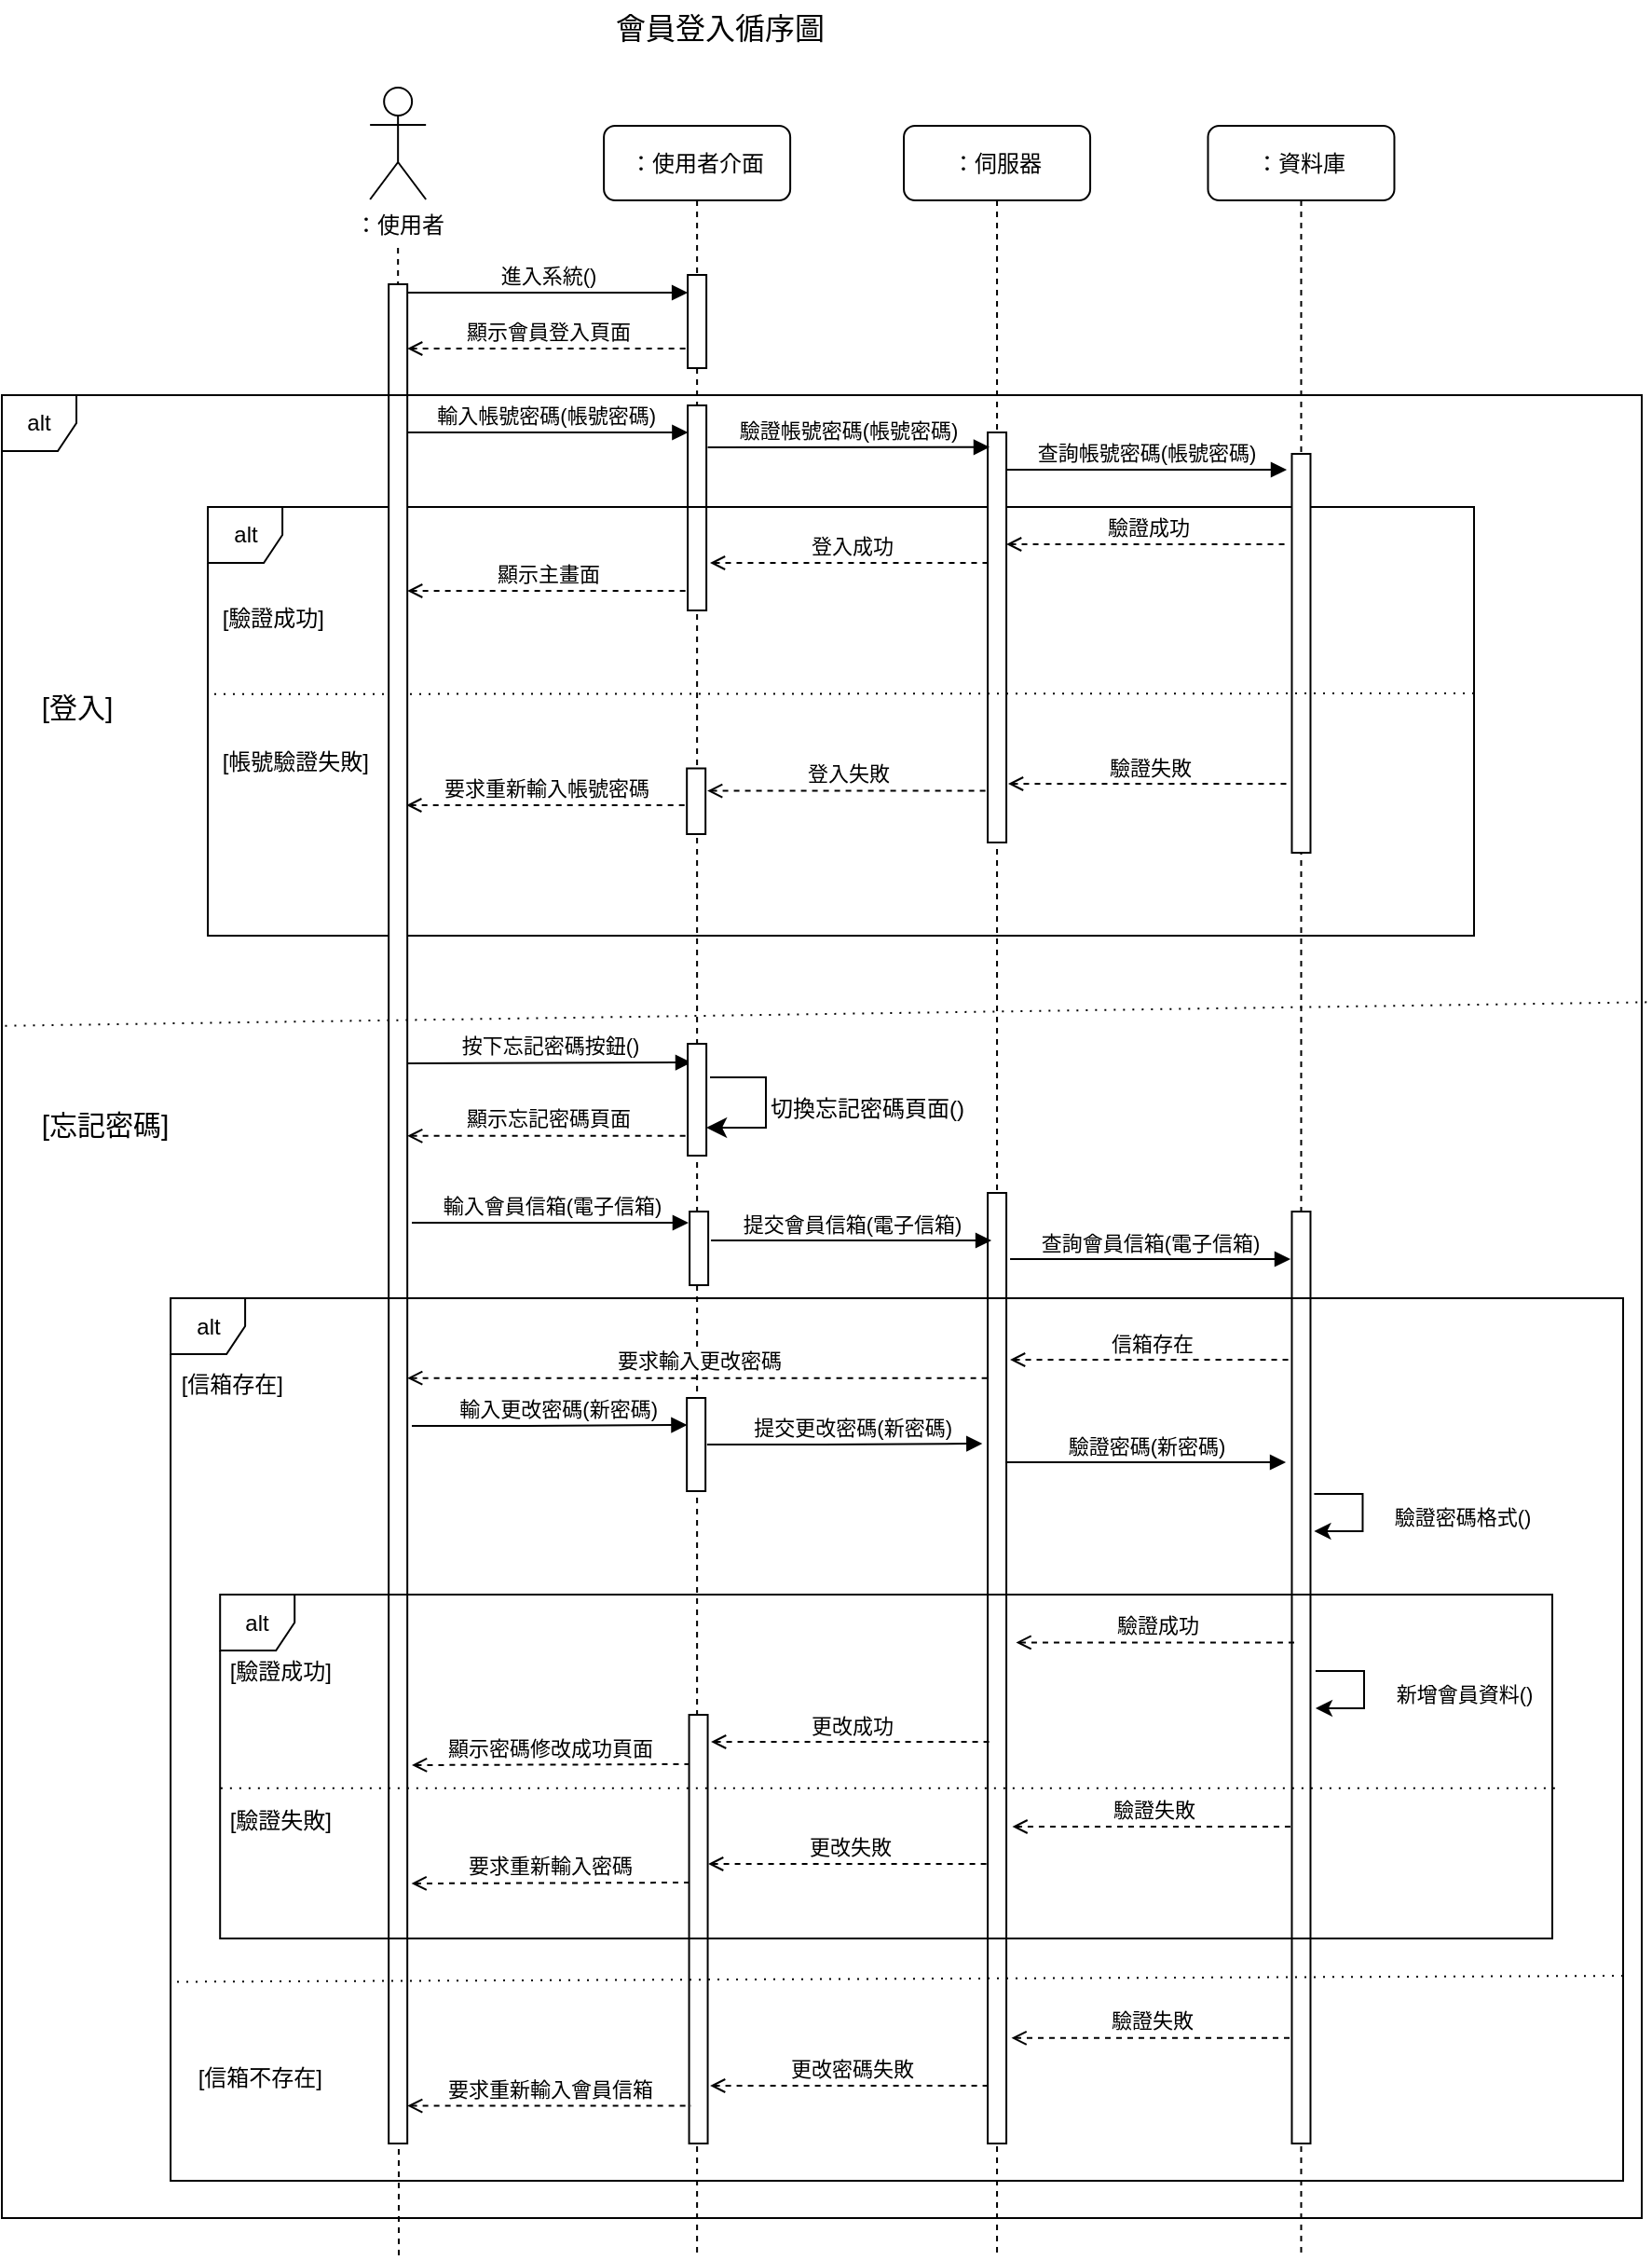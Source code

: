 <mxfile version="24.4.8" type="google" pages="3">
  <diagram name="會員登入循序圖" id="N6cW0Ea2X5RUlEAwPuuk">
    <mxGraphModel grid="1" page="1" gridSize="10" guides="1" tooltips="1" connect="1" arrows="1" fold="1" pageScale="1" pageWidth="1100" pageHeight="850" background="none" math="0" shadow="0">
      <root>
        <mxCell id="BSZZwutlIpp1AhKQ46wx-0" />
        <mxCell id="BSZZwutlIpp1AhKQ46wx-1" parent="BSZZwutlIpp1AhKQ46wx-0" />
        <mxCell id="BSZZwutlIpp1AhKQ46wx-23" value="：伺服器" style="shape=umlLifeline;perimeter=lifelinePerimeter;whiteSpace=wrap;html=1;container=0;dropTarget=0;collapsible=0;recursiveResize=0;outlineConnect=0;portConstraint=eastwest;newEdgeStyle={&quot;edgeStyle&quot;:&quot;elbowEdgeStyle&quot;,&quot;elbow&quot;:&quot;vertical&quot;,&quot;curved&quot;:0,&quot;rounded&quot;:0};rounded=1;" vertex="1" parent="BSZZwutlIpp1AhKQ46wx-1">
          <mxGeometry x="-615.97" y="947.5" width="100" height="1142.5" as="geometry" />
        </mxCell>
        <mxCell id="BSZZwutlIpp1AhKQ46wx-2" value="：使用者介面" style="shape=umlLifeline;perimeter=lifelinePerimeter;whiteSpace=wrap;html=1;container=0;dropTarget=0;collapsible=0;recursiveResize=0;outlineConnect=0;portConstraint=eastwest;newEdgeStyle={&quot;edgeStyle&quot;:&quot;elbowEdgeStyle&quot;,&quot;elbow&quot;:&quot;vertical&quot;,&quot;curved&quot;:0,&quot;rounded&quot;:0};rounded=1;" vertex="1" parent="BSZZwutlIpp1AhKQ46wx-1">
          <mxGeometry x="-776.94" y="947.5" width="100" height="1142.5" as="geometry" />
        </mxCell>
        <mxCell id="BSZZwutlIpp1AhKQ46wx-3" value="" style="html=1;points=[];perimeter=orthogonalPerimeter;outlineConnect=0;targetShapes=umlLifeline;portConstraint=eastwest;newEdgeStyle={&quot;edgeStyle&quot;:&quot;elbowEdgeStyle&quot;,&quot;elbow&quot;:&quot;vertical&quot;,&quot;curved&quot;:0,&quot;rounded&quot;:0};" vertex="1" parent="BSZZwutlIpp1AhKQ46wx-2">
          <mxGeometry x="45" y="80" width="10" height="50" as="geometry" />
        </mxCell>
        <mxCell id="BSZZwutlIpp1AhKQ46wx-4" value="" style="html=1;points=[[0,0,0,0,5],[0,1,0,0,-5],[1,0,0,0,5],[1,1,0,0,-5]];perimeter=orthogonalPerimeter;outlineConnect=0;targetShapes=umlLifeline;portConstraint=eastwest;newEdgeStyle={&quot;curved&quot;:0,&quot;rounded&quot;:0};" vertex="1" parent="BSZZwutlIpp1AhKQ46wx-2">
          <mxGeometry x="45" y="150" width="10" height="110" as="geometry" />
        </mxCell>
        <mxCell id="BSZZwutlIpp1AhKQ46wx-8" value="進入系統()" style="html=1;verticalAlign=bottom;endArrow=block;edgeStyle=elbowEdgeStyle;elbow=vertical;curved=0;rounded=0;" parent="BSZZwutlIpp1AhKQ46wx-1" target="BSZZwutlIpp1AhKQ46wx-3" edge="1">
          <mxGeometry relative="1" as="geometry">
            <mxPoint x="-882.42" y="1037" as="sourcePoint" />
            <Array as="points">
              <mxPoint x="-817.42" y="1037" />
            </Array>
            <mxPoint x="-692.42" y="1037" as="targetPoint" />
          </mxGeometry>
        </mxCell>
        <mxCell id="BSZZwutlIpp1AhKQ46wx-10" value="：使用者" style="shape=umlActor;verticalLabelPosition=bottom;verticalAlign=top;html=1;" parent="BSZZwutlIpp1AhKQ46wx-1" vertex="1">
          <mxGeometry x="-902.42" y="927" width="30" height="60" as="geometry" />
        </mxCell>
        <mxCell id="BSZZwutlIpp1AhKQ46wx-11" value="顯示會員登入頁面" style="html=1;verticalAlign=bottom;endArrow=none;edgeStyle=elbowEdgeStyle;elbow=horizontal;curved=0;rounded=0;startArrow=open;startFill=0;endFill=0;dashed=1;" parent="BSZZwutlIpp1AhKQ46wx-1" target="BSZZwutlIpp1AhKQ46wx-3" edge="1">
          <mxGeometry relative="1" as="geometry">
            <mxPoint x="-882.42" y="1067" as="sourcePoint" />
            <Array as="points">
              <mxPoint x="-817.42" y="1067" />
            </Array>
            <mxPoint x="-692.42" y="1067" as="targetPoint" />
            <mxPoint as="offset" />
          </mxGeometry>
        </mxCell>
        <mxCell id="BSZZwutlIpp1AhKQ46wx-14" value="&amp;nbsp;[驗證成功]" style="text;html=1;strokeColor=none;fillColor=none;align=left;verticalAlign=middle;whiteSpace=wrap;rounded=0;" parent="BSZZwutlIpp1AhKQ46wx-1" vertex="1">
          <mxGeometry x="-986.97" y="1197" width="120" height="30" as="geometry" />
        </mxCell>
        <mxCell id="BSZZwutlIpp1AhKQ46wx-15" value="&amp;nbsp;[帳號驗證失敗]" style="text;html=1;strokeColor=none;fillColor=none;align=left;verticalAlign=middle;whiteSpace=wrap;rounded=0;" parent="BSZZwutlIpp1AhKQ46wx-1" vertex="1">
          <mxGeometry x="-986.97" y="1274" width="120" height="30" as="geometry" />
        </mxCell>
        <mxCell id="BSZZwutlIpp1AhKQ46wx-16" value="alt" style="shape=umlFrame;whiteSpace=wrap;html=1;pointerEvents=0;width=40;height=30;" parent="BSZZwutlIpp1AhKQ46wx-1" vertex="1">
          <mxGeometry x="-989.45" y="1152" width="679.45" height="230" as="geometry" />
        </mxCell>
        <mxCell id="BSZZwutlIpp1AhKQ46wx-25" value="：資料庫" style="shape=umlLifeline;perimeter=lifelinePerimeter;whiteSpace=wrap;html=1;container=0;dropTarget=0;collapsible=0;recursiveResize=0;outlineConnect=0;portConstraint=eastwest;newEdgeStyle={&quot;edgeStyle&quot;:&quot;elbowEdgeStyle&quot;,&quot;elbow&quot;:&quot;vertical&quot;,&quot;curved&quot;:0,&quot;rounded&quot;:0};rounded=1;" parent="BSZZwutlIpp1AhKQ46wx-1" vertex="1">
          <mxGeometry x="-452.76" y="947.5" width="100" height="1142.5" as="geometry" />
        </mxCell>
        <mxCell id="BSZZwutlIpp1AhKQ46wx-26" value="" style="html=1;points=[];perimeter=orthogonalPerimeter;outlineConnect=0;targetShapes=umlLifeline;portConstraint=eastwest;newEdgeStyle={&quot;edgeStyle&quot;:&quot;elbowEdgeStyle&quot;,&quot;elbow&quot;:&quot;vertical&quot;,&quot;curved&quot;:0,&quot;rounded&quot;:0};" parent="BSZZwutlIpp1AhKQ46wx-25" vertex="1">
          <mxGeometry x="45" y="176" width="10" height="214" as="geometry" />
        </mxCell>
        <mxCell id="BSZZwutlIpp1AhKQ46wx-28" value="輸入帳號密碼(帳號密碼)" style="html=1;verticalAlign=bottom;endArrow=block;edgeStyle=elbowEdgeStyle;elbow=horizontal;curved=0;rounded=0;align=right;" edge="1" parent="BSZZwutlIpp1AhKQ46wx-1">
          <mxGeometry x="0.792" relative="1" as="geometry">
            <mxPoint x="-888.001" y="1112" as="sourcePoint" />
            <Array as="points">
              <mxPoint x="-817.27" y="1112" />
            </Array>
            <mxPoint x="-731.79" y="1112" as="targetPoint" />
            <mxPoint as="offset" />
          </mxGeometry>
        </mxCell>
        <mxCell id="BSZZwutlIpp1AhKQ46wx-30" value="驗證失敗" style="html=1;verticalAlign=bottom;endArrow=none;edgeStyle=elbowEdgeStyle;elbow=vertical;curved=0;rounded=0;startArrow=open;startFill=0;endFill=0;dashed=1;" parent="BSZZwutlIpp1AhKQ46wx-1" edge="1">
          <mxGeometry x="0.008" relative="1" as="geometry">
            <mxPoint x="-560.0" y="1300.5" as="sourcePoint" />
            <Array as="points">
              <mxPoint x="-495.0" y="1300.5" />
            </Array>
            <mxPoint x="-409.52" y="1300.5" as="targetPoint" />
            <mxPoint as="offset" />
          </mxGeometry>
        </mxCell>
        <mxCell id="BSZZwutlIpp1AhKQ46wx-32" value="查詢帳號密碼(帳號密碼)" style="html=1;verticalAlign=bottom;endArrow=block;edgeStyle=elbowEdgeStyle;elbow=vertical;curved=0;rounded=0;" edge="1" parent="BSZZwutlIpp1AhKQ46wx-1">
          <mxGeometry x="-0.002" relative="1" as="geometry">
            <mxPoint x="-560.97" y="1132" as="sourcePoint" />
            <Array as="points">
              <mxPoint x="-495.97" y="1132" />
            </Array>
            <mxPoint x="-410.49" y="1132" as="targetPoint" />
            <mxPoint as="offset" />
          </mxGeometry>
        </mxCell>
        <mxCell id="BSZZwutlIpp1AhKQ46wx-47" value="&lt;font style=&quot;font-size: 16px;&quot;&gt;會員登入循序圖&lt;/font&gt;" style="text;html=1;align=center;verticalAlign=middle;resizable=0;points=[];autosize=1;strokeColor=none;fillColor=none;" parent="BSZZwutlIpp1AhKQ46wx-1" vertex="1">
          <mxGeometry x="-785" y="880" width="140" height="30" as="geometry" />
        </mxCell>
        <mxCell id="BSZZwutlIpp1AhKQ46wx-24" value="" style="html=1;points=[];perimeter=orthogonalPerimeter;outlineConnect=0;targetShapes=umlLifeline;portConstraint=eastwest;newEdgeStyle={&quot;edgeStyle&quot;:&quot;elbowEdgeStyle&quot;,&quot;elbow&quot;:&quot;vertical&quot;,&quot;curved&quot;:0,&quot;rounded&quot;:0};" vertex="1" parent="BSZZwutlIpp1AhKQ46wx-1">
          <mxGeometry x="-570.97" y="1112" width="10" height="220" as="geometry" />
        </mxCell>
        <mxCell id="Tkp734sxcBkVjIVRbXHU-0" value="" style="endArrow=none;html=1;rounded=0;dashed=1;dashPattern=1 4;" edge="1" parent="BSZZwutlIpp1AhKQ46wx-1">
          <mxGeometry width="50" height="50" relative="1" as="geometry">
            <mxPoint x="-310" y="1252" as="sourcePoint" />
            <mxPoint x="-990" y="1252.38" as="targetPoint" />
          </mxGeometry>
        </mxCell>
        <mxCell id="Tkp734sxcBkVjIVRbXHU-1" value="驗證成功" style="html=1;verticalAlign=bottom;endArrow=none;edgeStyle=elbowEdgeStyle;elbow=vertical;curved=0;rounded=0;startArrow=open;startFill=0;endFill=0;dashed=1;" edge="1" parent="BSZZwutlIpp1AhKQ46wx-1">
          <mxGeometry x="0.004" relative="1" as="geometry">
            <mxPoint x="-560.97" y="1172" as="sourcePoint" />
            <Array as="points">
              <mxPoint x="-495.97" y="1172" />
            </Array>
            <mxPoint x="-410.49" y="1172" as="targetPoint" />
            <mxPoint as="offset" />
          </mxGeometry>
        </mxCell>
        <mxCell id="Tkp734sxcBkVjIVRbXHU-2" value="登入成功" style="html=1;verticalAlign=bottom;endArrow=none;edgeStyle=elbowEdgeStyle;elbow=vertical;curved=0;rounded=0;startArrow=open;startFill=0;endFill=0;dashed=1;" edge="1" parent="BSZZwutlIpp1AhKQ46wx-1">
          <mxGeometry x="0.004" relative="1" as="geometry">
            <mxPoint x="-720.0" y="1182" as="sourcePoint" />
            <Array as="points">
              <mxPoint x="-655" y="1182" />
            </Array>
            <mxPoint x="-569.52" y="1182" as="targetPoint" />
            <mxPoint as="offset" />
          </mxGeometry>
        </mxCell>
        <mxCell id="Tkp734sxcBkVjIVRbXHU-7" value="顯示主畫面" style="html=1;verticalAlign=bottom;endArrow=none;edgeStyle=elbowEdgeStyle;elbow=vertical;curved=0;rounded=0;startArrow=open;startFill=0;endFill=0;dashed=1;" edge="1" parent="BSZZwutlIpp1AhKQ46wx-1">
          <mxGeometry x="0.004" relative="1" as="geometry">
            <mxPoint x="-882.42" y="1197" as="sourcePoint" />
            <Array as="points">
              <mxPoint x="-817.42" y="1197" />
            </Array>
            <mxPoint x="-731.94" y="1197" as="targetPoint" />
            <mxPoint as="offset" />
          </mxGeometry>
        </mxCell>
        <mxCell id="BSZZwutlIpp1AhKQ46wx-43" value="要求重新輸入帳號密碼" style="html=1;verticalAlign=bottom;endArrow=none;edgeStyle=elbowEdgeStyle;elbow=vertical;curved=0;rounded=0;startArrow=open;startFill=0;endFill=0;dashed=1;" parent="BSZZwutlIpp1AhKQ46wx-1" edge="1">
          <mxGeometry relative="1" as="geometry">
            <mxPoint x="-882.89" y="1312" as="sourcePoint" />
            <Array as="points">
              <mxPoint x="-817.89" y="1312" />
            </Array>
            <mxPoint x="-732.41" y="1312" as="targetPoint" />
            <mxPoint as="offset" />
          </mxGeometry>
        </mxCell>
        <mxCell id="unDas3XW-_ihqUgOw86k-0" value="" style="endArrow=none;dashed=1;html=1;rounded=0;" edge="1" parent="BSZZwutlIpp1AhKQ46wx-1">
          <mxGeometry width="50" height="50" relative="1" as="geometry">
            <mxPoint x="-887" y="2090" as="sourcePoint" />
            <mxPoint x="-887.42" y="1012" as="targetPoint" />
          </mxGeometry>
        </mxCell>
        <mxCell id="Tkp734sxcBkVjIVRbXHU-4" value="" style="html=1;points=[];perimeter=orthogonalPerimeter;outlineConnect=0;targetShapes=umlLifeline;portConstraint=eastwest;newEdgeStyle={&quot;edgeStyle&quot;:&quot;elbowEdgeStyle&quot;,&quot;elbow&quot;:&quot;vertical&quot;,&quot;curved&quot;:0,&quot;rounded&quot;:0};" vertex="1" parent="BSZZwutlIpp1AhKQ46wx-1">
          <mxGeometry x="-892.42" y="1032.5" width="10" height="997.5" as="geometry" />
        </mxCell>
        <mxCell id="svfmaPmnU7NDdnJViqaY-0" value="alt" style="shape=umlFrame;whiteSpace=wrap;html=1;pointerEvents=0;width=40;height=30;" vertex="1" parent="BSZZwutlIpp1AhKQ46wx-1">
          <mxGeometry x="-1100" y="1092" width="880" height="978" as="geometry" />
        </mxCell>
        <mxCell id="svfmaPmnU7NDdnJViqaY-1" value="" style="endArrow=none;html=1;rounded=0;dashed=1;dashPattern=1 4;exitX=1.003;exitY=0.333;exitDx=0;exitDy=0;exitPerimeter=0;" edge="1" parent="BSZZwutlIpp1AhKQ46wx-1" source="svfmaPmnU7NDdnJViqaY-0">
          <mxGeometry width="50" height="50" relative="1" as="geometry">
            <mxPoint x="-230" y="1430" as="sourcePoint" />
            <mxPoint x="-1100" y="1430.38" as="targetPoint" />
          </mxGeometry>
        </mxCell>
        <mxCell id="svfmaPmnU7NDdnJViqaY-2" value="&lt;font style=&quot;font-size: 15px;&quot;&gt;[登入]&lt;/font&gt;" style="text;html=1;align=center;verticalAlign=middle;resizable=0;points=[];autosize=1;strokeColor=none;fillColor=none;" vertex="1" parent="BSZZwutlIpp1AhKQ46wx-1">
          <mxGeometry x="-1090" y="1244" width="60" height="30" as="geometry" />
        </mxCell>
        <mxCell id="svfmaPmnU7NDdnJViqaY-3" value="&lt;font style=&quot;font-size: 15px;&quot;&gt;[忘記密碼]&lt;/font&gt;" style="text;html=1;align=center;verticalAlign=middle;resizable=0;points=[];autosize=1;strokeColor=none;fillColor=none;" vertex="1" parent="BSZZwutlIpp1AhKQ46wx-1">
          <mxGeometry x="-1090" y="1468" width="90" height="30" as="geometry" />
        </mxCell>
        <mxCell id="Vr0sUADkZO_sC99XXl39-1" value="按下忘記密碼按鈕()" style="html=1;verticalAlign=bottom;endArrow=block;edgeStyle=elbowEdgeStyle;elbow=vertical;curved=0;rounded=0;" edge="1" parent="BSZZwutlIpp1AhKQ46wx-1">
          <mxGeometry x="-0.002" relative="1" as="geometry">
            <mxPoint x="-882.42" y="1450.5" as="sourcePoint" />
            <Array as="points">
              <mxPoint x="-811.42" y="1450" />
            </Array>
            <mxPoint x="-730" y="1450" as="targetPoint" />
            <mxPoint as="offset" />
          </mxGeometry>
        </mxCell>
        <mxCell id="Vr0sUADkZO_sC99XXl39-2" value="" style="html=1;points=[[0,0,0,0,5],[0,1,0,0,-5],[1,0,0,0,5],[1,1,0,0,-5]];perimeter=orthogonalPerimeter;outlineConnect=0;targetShapes=umlLifeline;portConstraint=eastwest;newEdgeStyle={&quot;curved&quot;:0,&quot;rounded&quot;:0};" vertex="1" parent="BSZZwutlIpp1AhKQ46wx-1">
          <mxGeometry x="-731.94" y="1440" width="10" height="60" as="geometry" />
        </mxCell>
        <mxCell id="6ua7_WiBmTOLXNuP6gGl-1" value="" style="edgeStyle=segmentEdgeStyle;endArrow=classic;html=1;curved=0;rounded=0;endSize=8;startSize=8;sourcePerimeterSpacing=0;targetPerimeterSpacing=0;" edge="1" parent="BSZZwutlIpp1AhKQ46wx-1" target="Vr0sUADkZO_sC99XXl39-2">
          <mxGeometry width="100" relative="1" as="geometry">
            <mxPoint x="-720" y="1458" as="sourcePoint" />
            <mxPoint x="-720" y="1485" as="targetPoint" />
            <Array as="points">
              <mxPoint x="-690" y="1458" />
              <mxPoint x="-690" y="1485" />
            </Array>
          </mxGeometry>
        </mxCell>
        <mxCell id="6ua7_WiBmTOLXNuP6gGl-2" value="切換忘記密碼頁面()" style="text;html=1;align=center;verticalAlign=middle;resizable=0;points=[];autosize=1;strokeColor=none;fillColor=none;" vertex="1" parent="BSZZwutlIpp1AhKQ46wx-1">
          <mxGeometry x="-700.97" y="1460" width="130" height="30" as="geometry" />
        </mxCell>
        <mxCell id="a6TbLZLU91EQVXwNfQEj-0" value="顯示忘記密碼頁面" style="html=1;verticalAlign=bottom;endArrow=none;edgeStyle=elbowEdgeStyle;elbow=horizontal;curved=0;rounded=0;startArrow=open;startFill=0;endFill=0;dashed=1;" edge="1" parent="BSZZwutlIpp1AhKQ46wx-1">
          <mxGeometry relative="1" as="geometry">
            <mxPoint x="-882.42" y="1489.41" as="sourcePoint" />
            <Array as="points">
              <mxPoint x="-817.42" y="1489.41" />
            </Array>
            <mxPoint x="-732" y="1489.41" as="targetPoint" />
            <mxPoint as="offset" />
          </mxGeometry>
        </mxCell>
        <mxCell id="a6TbLZLU91EQVXwNfQEj-1" value="" style="html=1;points=[];perimeter=orthogonalPerimeter;outlineConnect=0;targetShapes=umlLifeline;portConstraint=eastwest;newEdgeStyle={&quot;edgeStyle&quot;:&quot;elbowEdgeStyle&quot;,&quot;elbow&quot;:&quot;vertical&quot;,&quot;curved&quot;:0,&quot;rounded&quot;:0};" vertex="1" parent="BSZZwutlIpp1AhKQ46wx-1">
          <mxGeometry x="-570.97" y="1520" width="10" height="510" as="geometry" />
        </mxCell>
        <mxCell id="a6TbLZLU91EQVXwNfQEj-2" value="" style="html=1;points=[];perimeter=orthogonalPerimeter;outlineConnect=0;targetShapes=umlLifeline;portConstraint=eastwest;newEdgeStyle={&quot;edgeStyle&quot;:&quot;elbowEdgeStyle&quot;,&quot;elbow&quot;:&quot;vertical&quot;,&quot;curved&quot;:0,&quot;rounded&quot;:0};" vertex="1" parent="BSZZwutlIpp1AhKQ46wx-1">
          <mxGeometry x="-407.76" y="1530" width="10" height="500" as="geometry" />
        </mxCell>
        <mxCell id="pjs_Fzu2aAlTroLgfdEO-5" value="&amp;nbsp;[信箱不存在]" style="text;html=1;strokeColor=none;fillColor=none;align=left;verticalAlign=middle;whiteSpace=wrap;rounded=0;" vertex="1" parent="BSZZwutlIpp1AhKQ46wx-1">
          <mxGeometry x="-1000" y="1980" width="80" height="30" as="geometry" />
        </mxCell>
        <mxCell id="BSZZwutlIpp1AhKQ46wx-5" value="" style="html=1;points=[[0,0,0,0,5],[0,1,0,0,-5],[1,0,0,0,5],[1,1,0,0,-5]];perimeter=orthogonalPerimeter;outlineConnect=0;targetShapes=umlLifeline;portConstraint=eastwest;newEdgeStyle={&quot;curved&quot;:0,&quot;rounded&quot;:0};" vertex="1" parent="BSZZwutlIpp1AhKQ46wx-1">
          <mxGeometry x="-732.41" y="1292.25" width="10" height="35.25" as="geometry" />
        </mxCell>
        <mxCell id="BSZZwutlIpp1AhKQ46wx-31" value="登入失敗" style="html=1;verticalAlign=bottom;endArrow=none;edgeStyle=elbowEdgeStyle;elbow=vertical;curved=0;rounded=0;startArrow=open;startFill=0;endFill=0;dashed=1;" edge="1" parent="BSZZwutlIpp1AhKQ46wx-1">
          <mxGeometry relative="1" as="geometry">
            <mxPoint x="-721.44" y="1304.3" as="sourcePoint" />
            <Array as="points">
              <mxPoint x="-656.44" y="1304.3" />
            </Array>
            <mxPoint x="-570.96" y="1304.3" as="targetPoint" />
            <mxPoint as="offset" />
          </mxGeometry>
        </mxCell>
        <mxCell id="pjs_Fzu2aAlTroLgfdEO-1" value="" style="html=1;points=[[0,0,0,0,5],[0,1,0,0,-5],[1,0,0,0,5],[1,1,0,0,-5]];perimeter=orthogonalPerimeter;outlineConnect=0;targetShapes=umlLifeline;portConstraint=eastwest;newEdgeStyle={&quot;curved&quot;:0,&quot;rounded&quot;:0};" vertex="1" parent="BSZZwutlIpp1AhKQ46wx-1">
          <mxGeometry x="-731.22" y="1800" width="10" height="230" as="geometry" />
        </mxCell>
        <mxCell id="pjs_Fzu2aAlTroLgfdEO-2" value="" style="html=1;points=[[0,0,0,0,5],[0,1,0,0,-5],[1,0,0,0,5],[1,1,0,0,-5]];perimeter=orthogonalPerimeter;outlineConnect=0;targetShapes=umlLifeline;portConstraint=eastwest;newEdgeStyle={&quot;curved&quot;:0,&quot;rounded&quot;:0};" vertex="1" parent="BSZZwutlIpp1AhKQ46wx-1">
          <mxGeometry x="-730.94" y="1530" width="10" height="39.5" as="geometry" />
        </mxCell>
        <mxCell id="pjs_Fzu2aAlTroLgfdEO-3" value="" style="endArrow=none;html=1;rounded=0;dashed=1;dashPattern=1 4;entryX=-0.001;entryY=0.502;entryDx=0;entryDy=0;entryPerimeter=0;movable=1;resizable=1;rotatable=1;deletable=1;editable=1;locked=0;connectable=1;" edge="1" parent="BSZZwutlIpp1AhKQ46wx-1">
          <mxGeometry width="50" height="50" relative="1" as="geometry">
            <mxPoint x="-230" y="1940" as="sourcePoint" />
            <mxPoint x="-1009.995" y="1943.266" as="targetPoint" />
          </mxGeometry>
        </mxCell>
        <mxCell id="pjs_Fzu2aAlTroLgfdEO-4" value="&amp;nbsp;[信箱存在]" style="text;html=1;strokeColor=none;fillColor=none;align=left;verticalAlign=middle;whiteSpace=wrap;rounded=0;" vertex="1" parent="BSZZwutlIpp1AhKQ46wx-1">
          <mxGeometry x="-1009.45" y="1607.5" width="120" height="30" as="geometry" />
        </mxCell>
        <mxCell id="pjs_Fzu2aAlTroLgfdEO-6" value="alt" style="shape=umlFrame;whiteSpace=wrap;html=1;pointerEvents=0;width=40;height=30;" vertex="1" parent="BSZZwutlIpp1AhKQ46wx-1">
          <mxGeometry x="-1009.45" y="1576.5" width="779.45" height="473.5" as="geometry" />
        </mxCell>
        <mxCell id="pjs_Fzu2aAlTroLgfdEO-7" value="" style="endArrow=none;html=1;rounded=0;dashed=1;dashPattern=1 4;entryX=-0.004;entryY=0.563;entryDx=0;entryDy=0;entryPerimeter=0;exitX=1.002;exitY=0.563;exitDx=0;exitDy=0;exitPerimeter=0;" edge="1" parent="BSZZwutlIpp1AhKQ46wx-1" source="pjs_Fzu2aAlTroLgfdEO-10" target="pjs_Fzu2aAlTroLgfdEO-10">
          <mxGeometry width="50" height="50" relative="1" as="geometry">
            <mxPoint x="-267" y="1841" as="sourcePoint" />
            <mxPoint x="-1010.37" y="1849.06" as="targetPoint" />
          </mxGeometry>
        </mxCell>
        <mxCell id="pjs_Fzu2aAlTroLgfdEO-8" value="&amp;nbsp;[驗證成功]" style="text;html=1;strokeColor=none;fillColor=none;align=left;verticalAlign=middle;whiteSpace=wrap;rounded=0;" vertex="1" parent="BSZZwutlIpp1AhKQ46wx-1">
          <mxGeometry x="-982.9" y="1761.5" width="120" height="30" as="geometry" />
        </mxCell>
        <mxCell id="pjs_Fzu2aAlTroLgfdEO-9" value="&amp;nbsp;[驗證失敗]" style="text;html=1;strokeColor=none;fillColor=none;align=left;verticalAlign=middle;whiteSpace=wrap;rounded=0;" vertex="1" parent="BSZZwutlIpp1AhKQ46wx-1">
          <mxGeometry x="-982.9" y="1841.5" width="120" height="30" as="geometry" />
        </mxCell>
        <mxCell id="pjs_Fzu2aAlTroLgfdEO-10" value="alt" style="shape=umlFrame;whiteSpace=wrap;html=1;pointerEvents=0;width=40;height=30;" vertex="1" parent="BSZZwutlIpp1AhKQ46wx-1">
          <mxGeometry x="-982.9" y="1735.5" width="714.9" height="184.5" as="geometry" />
        </mxCell>
        <mxCell id="pjs_Fzu2aAlTroLgfdEO-11" value="顯示密碼修改成功頁面" style="html=1;verticalAlign=bottom;endArrow=none;edgeStyle=elbowEdgeStyle;elbow=vertical;curved=0;rounded=0;startArrow=open;startFill=0;endFill=0;dashed=1;" edge="1" parent="BSZZwutlIpp1AhKQ46wx-1" target="pjs_Fzu2aAlTroLgfdEO-1">
          <mxGeometry relative="1" as="geometry">
            <mxPoint x="-880" y="1827" as="sourcePoint" />
            <Array as="points">
              <mxPoint x="-731" y="1826.5" />
            </Array>
            <mxPoint x="-741" y="1826.5" as="targetPoint" />
            <mxPoint as="offset" />
          </mxGeometry>
        </mxCell>
        <mxCell id="pjs_Fzu2aAlTroLgfdEO-12" value="要求重新輸入會員信箱" style="html=1;verticalAlign=bottom;endArrow=none;edgeStyle=elbowEdgeStyle;elbow=vertical;curved=0;rounded=0;startArrow=open;startFill=0;endFill=0;dashed=1;" edge="1" parent="BSZZwutlIpp1AhKQ46wx-1">
          <mxGeometry relative="1" as="geometry">
            <mxPoint x="-882.42" y="2009.77" as="sourcePoint" />
            <Array as="points">
              <mxPoint x="-817.42" y="2009.77" />
            </Array>
            <mxPoint x="-730" y="2009" as="targetPoint" />
            <mxPoint as="offset" />
          </mxGeometry>
        </mxCell>
        <mxCell id="pjs_Fzu2aAlTroLgfdEO-13" value="信箱存在" style="html=1;verticalAlign=bottom;endArrow=none;edgeStyle=elbowEdgeStyle;elbow=vertical;curved=0;rounded=0;startArrow=open;startFill=0;endFill=0;dashed=1;" edge="1" parent="BSZZwutlIpp1AhKQ46wx-1">
          <mxGeometry x="0.004" relative="1" as="geometry">
            <mxPoint x="-558.97" y="1609.5" as="sourcePoint" />
            <Array as="points">
              <mxPoint x="-493.97" y="1609.5" />
            </Array>
            <mxPoint x="-408.49" y="1609.5" as="targetPoint" />
            <mxPoint as="offset" />
          </mxGeometry>
        </mxCell>
        <mxCell id="pjs_Fzu2aAlTroLgfdEO-14" value="要求輸入更改密碼" style="html=1;verticalAlign=bottom;endArrow=none;edgeStyle=elbowEdgeStyle;elbow=horizontal;curved=0;rounded=0;startArrow=open;startFill=0;endFill=0;dashed=1;" edge="1" parent="BSZZwutlIpp1AhKQ46wx-1" source="Tkp734sxcBkVjIVRbXHU-4">
          <mxGeometry relative="1" as="geometry">
            <mxPoint x="-719.45" y="1619.33" as="sourcePoint" />
            <Array as="points">
              <mxPoint x="-654.45" y="1619.33" />
            </Array>
            <mxPoint x="-568.97" y="1619.33" as="targetPoint" />
            <mxPoint as="offset" />
          </mxGeometry>
        </mxCell>
        <mxCell id="pjs_Fzu2aAlTroLgfdEO-15" value="輸入會員信箱(電子信箱)" style="html=1;verticalAlign=bottom;endArrow=block;edgeStyle=elbowEdgeStyle;elbow=vertical;curved=0;rounded=0;" edge="1" parent="BSZZwutlIpp1AhKQ46wx-1">
          <mxGeometry x="-0.0" relative="1" as="geometry">
            <mxPoint x="-880" y="1536" as="sourcePoint" />
            <Array as="points" />
            <mxPoint x="-731.52" y="1535.5" as="targetPoint" />
            <mxPoint as="offset" />
          </mxGeometry>
        </mxCell>
        <mxCell id="pjs_Fzu2aAlTroLgfdEO-16" value="" style="group" connectable="0" vertex="1" parent="BSZZwutlIpp1AhKQ46wx-1">
          <mxGeometry x="-390.76" y="1679.5" width="118" height="25" as="geometry" />
        </mxCell>
        <mxCell id="pjs_Fzu2aAlTroLgfdEO-17" value="&lt;span style=&quot;font-size: 11px; background-color: rgb(255, 255, 255);&quot;&gt;驗證密碼格式()&lt;/span&gt;" style="text;whiteSpace=wrap;html=1;align=center;" vertex="1" parent="pjs_Fzu2aAlTroLgfdEO-16">
          <mxGeometry x="20" width="110" height="25" as="geometry" />
        </mxCell>
        <mxCell id="pjs_Fzu2aAlTroLgfdEO-18" value="" style="endArrow=classic;html=1;rounded=0;" edge="1" parent="pjs_Fzu2aAlTroLgfdEO-16">
          <mxGeometry width="50" height="50" relative="1" as="geometry">
            <mxPoint x="-5.03" y="2" as="sourcePoint" />
            <mxPoint x="-5.03" y="22" as="targetPoint" />
            <Array as="points">
              <mxPoint x="21" y="2" />
              <mxPoint x="21" y="12" />
              <mxPoint x="21" y="22" />
              <mxPoint x="11" y="22" />
            </Array>
          </mxGeometry>
        </mxCell>
        <mxCell id="pjs_Fzu2aAlTroLgfdEO-19" value="驗證成功" style="html=1;verticalAlign=bottom;endArrow=none;edgeStyle=elbowEdgeStyle;elbow=horizontal;curved=0;rounded=0;startArrow=open;startFill=0;endFill=0;dashed=1;" edge="1" parent="BSZZwutlIpp1AhKQ46wx-1">
          <mxGeometry x="0.004" relative="1" as="geometry">
            <mxPoint x="-555.76" y="1761.19" as="sourcePoint" />
            <Array as="points">
              <mxPoint x="-490.76" y="1761.19" />
            </Array>
            <mxPoint x="-405.28" y="1761.19" as="targetPoint" />
            <mxPoint as="offset" />
          </mxGeometry>
        </mxCell>
        <mxCell id="pjs_Fzu2aAlTroLgfdEO-20" value="更改成功" style="html=1;verticalAlign=bottom;endArrow=none;edgeStyle=elbowEdgeStyle;elbow=vertical;curved=0;rounded=0;startArrow=open;startFill=0;endFill=0;dashed=1;" edge="1" parent="BSZZwutlIpp1AhKQ46wx-1">
          <mxGeometry x="0.004" relative="1" as="geometry">
            <mxPoint x="-719.45" y="1814.5" as="sourcePoint" />
            <Array as="points">
              <mxPoint x="-654.45" y="1814.5" />
            </Array>
            <mxPoint x="-568.97" y="1814.5" as="targetPoint" />
            <mxPoint as="offset" />
          </mxGeometry>
        </mxCell>
        <mxCell id="pjs_Fzu2aAlTroLgfdEO-21" value="驗證失敗" style="html=1;verticalAlign=bottom;endArrow=none;edgeStyle=elbowEdgeStyle;elbow=horizontal;curved=0;rounded=0;startArrow=open;startFill=0;endFill=0;dashed=1;" edge="1" parent="BSZZwutlIpp1AhKQ46wx-1">
          <mxGeometry x="0.001" relative="1" as="geometry">
            <mxPoint x="-558.24" y="1973.41" as="sourcePoint" />
            <Array as="points">
              <mxPoint x="-493.24" y="1973.41" />
            </Array>
            <mxPoint x="-407.76" y="1973.41" as="targetPoint" />
            <mxPoint as="offset" />
          </mxGeometry>
        </mxCell>
        <mxCell id="pjs_Fzu2aAlTroLgfdEO-22" value="更改密碼失敗" style="html=1;verticalAlign=bottom;endArrow=none;edgeStyle=elbowEdgeStyle;elbow=vertical;curved=0;rounded=0;startArrow=open;startFill=0;endFill=0;dashed=1;" edge="1" parent="BSZZwutlIpp1AhKQ46wx-1">
          <mxGeometry x="0.004" relative="1" as="geometry">
            <mxPoint x="-719.94" y="1999" as="sourcePoint" />
            <Array as="points">
              <mxPoint x="-654.94" y="1999" />
            </Array>
            <mxPoint x="-569.46" y="1999" as="targetPoint" />
            <mxPoint as="offset" />
          </mxGeometry>
        </mxCell>
        <mxCell id="pjs_Fzu2aAlTroLgfdEO-24" value="" style="group" connectable="0" vertex="1" parent="BSZZwutlIpp1AhKQ46wx-1">
          <mxGeometry x="-390" y="1774.5" width="118" height="25" as="geometry" />
        </mxCell>
        <mxCell id="pjs_Fzu2aAlTroLgfdEO-25" value="&lt;span style=&quot;font-size: 11px; background-color: rgb(255, 255, 255);&quot;&gt;新增會員資料()&lt;/span&gt;" style="text;whiteSpace=wrap;html=1;align=center;" vertex="1" parent="pjs_Fzu2aAlTroLgfdEO-24">
          <mxGeometry x="20" width="110" height="25" as="geometry" />
        </mxCell>
        <mxCell id="pjs_Fzu2aAlTroLgfdEO-26" value="" style="endArrow=classic;html=1;rounded=0;" edge="1" parent="pjs_Fzu2aAlTroLgfdEO-24">
          <mxGeometry width="50" height="50" relative="1" as="geometry">
            <mxPoint x="-5.03" y="2" as="sourcePoint" />
            <mxPoint x="-5.03" y="22" as="targetPoint" />
            <Array as="points">
              <mxPoint x="21" y="2" />
              <mxPoint x="21" y="12" />
              <mxPoint x="21" y="22" />
              <mxPoint x="11" y="22" />
            </Array>
          </mxGeometry>
        </mxCell>
        <mxCell id="pjs_Fzu2aAlTroLgfdEO-27" value="提交會員信箱(電子信箱)" style="html=1;verticalAlign=bottom;endArrow=block;edgeStyle=elbowEdgeStyle;elbow=vertical;curved=0;rounded=0;" edge="1" parent="BSZZwutlIpp1AhKQ46wx-1">
          <mxGeometry x="-0.002" relative="1" as="geometry">
            <mxPoint x="-719.45" y="1545.5" as="sourcePoint" />
            <Array as="points">
              <mxPoint x="-654.45" y="1545.5" />
            </Array>
            <mxPoint x="-568.97" y="1545.5" as="targetPoint" />
            <mxPoint as="offset" />
          </mxGeometry>
        </mxCell>
        <mxCell id="pjs_Fzu2aAlTroLgfdEO-28" value="查詢會員信箱(電子信箱)" style="html=1;verticalAlign=bottom;endArrow=block;edgeStyle=elbowEdgeStyle;elbow=vertical;curved=0;rounded=0;" edge="1" parent="BSZZwutlIpp1AhKQ46wx-1">
          <mxGeometry x="-0.002" relative="1" as="geometry">
            <mxPoint x="-558.97" y="1555.5" as="sourcePoint" />
            <Array as="points">
              <mxPoint x="-493.97" y="1555.5" />
            </Array>
            <mxPoint x="-408.49" y="1555.5" as="targetPoint" />
            <mxPoint as="offset" />
          </mxGeometry>
        </mxCell>
        <mxCell id="a6TbLZLU91EQVXwNfQEj-4" value="" style="html=1;points=[[0,0,0,0,5],[0,1,0,0,-5],[1,0,0,0,5],[1,1,0,0,-5]];perimeter=orthogonalPerimeter;outlineConnect=0;targetShapes=umlLifeline;portConstraint=eastwest;newEdgeStyle={&quot;curved&quot;:0,&quot;rounded&quot;:0};" vertex="1" parent="BSZZwutlIpp1AhKQ46wx-1">
          <mxGeometry x="-732.42" y="1630" width="10" height="50" as="geometry" />
        </mxCell>
        <mxCell id="a6TbLZLU91EQVXwNfQEj-5" value="輸入更改密碼(新密碼)" style="html=1;verticalAlign=bottom;endArrow=block;edgeStyle=elbowEdgeStyle;elbow=horizontal;curved=0;rounded=0;align=right;" edge="1" parent="BSZZwutlIpp1AhKQ46wx-1">
          <mxGeometry x="0.792" relative="1" as="geometry">
            <mxPoint x="-880" y="1645" as="sourcePoint" />
            <Array as="points">
              <mxPoint x="-817.75" y="1644.5" />
            </Array>
            <mxPoint x="-732.27" y="1644.5" as="targetPoint" />
            <mxPoint as="offset" />
          </mxGeometry>
        </mxCell>
        <mxCell id="a6TbLZLU91EQVXwNfQEj-6" value="驗證密碼(新密碼)" style="html=1;verticalAlign=bottom;endArrow=block;edgeStyle=elbowEdgeStyle;elbow=vertical;curved=0;rounded=0;" edge="1" parent="BSZZwutlIpp1AhKQ46wx-1">
          <mxGeometry x="-0.002" relative="1" as="geometry">
            <mxPoint x="-561.45" y="1664.5" as="sourcePoint" />
            <Array as="points">
              <mxPoint x="-496.45" y="1664.5" />
            </Array>
            <mxPoint x="-410.97" y="1664.5" as="targetPoint" />
            <mxPoint as="offset" />
          </mxGeometry>
        </mxCell>
        <mxCell id="a6TbLZLU91EQVXwNfQEj-10" value="驗證帳號密碼(帳號密碼)" style="html=1;verticalAlign=bottom;endArrow=block;curved=0;rounded=0;entryX=0.097;entryY=0.036;entryDx=0;entryDy=0;entryPerimeter=0;" edge="1" parent="BSZZwutlIpp1AhKQ46wx-1" target="BSZZwutlIpp1AhKQ46wx-24">
          <mxGeometry width="80" relative="1" as="geometry">
            <mxPoint x="-721.22" y="1120" as="sourcePoint" />
            <mxPoint x="-641.22" y="1120" as="targetPoint" />
          </mxGeometry>
        </mxCell>
        <mxCell id="a6TbLZLU91EQVXwNfQEj-12" value="提交更改密碼(新密碼)" style="html=1;verticalAlign=bottom;endArrow=block;edgeStyle=elbowEdgeStyle;elbow=horizontal;curved=0;rounded=0;align=right;" edge="1" parent="BSZZwutlIpp1AhKQ46wx-1">
          <mxGeometry x="0.792" relative="1" as="geometry">
            <mxPoint x="-721.59" y="1655" as="sourcePoint" />
            <Array as="points">
              <mxPoint x="-659.34" y="1654.5" />
            </Array>
            <mxPoint x="-573.86" y="1654.5" as="targetPoint" />
            <mxPoint as="offset" />
          </mxGeometry>
        </mxCell>
        <mxCell id="WntVIlDuxr-57eL19d1X-0" value="要求重新輸入密碼" style="html=1;verticalAlign=bottom;endArrow=none;edgeStyle=elbowEdgeStyle;elbow=vertical;curved=0;rounded=0;startArrow=open;startFill=0;endFill=0;dashed=1;" edge="1" parent="BSZZwutlIpp1AhKQ46wx-1">
          <mxGeometry relative="1" as="geometry">
            <mxPoint x="-880.22" y="1890.5" as="sourcePoint" />
            <Array as="points">
              <mxPoint x="-731.22" y="1890" />
            </Array>
            <mxPoint x="-731.22" y="1890.5" as="targetPoint" />
            <mxPoint as="offset" />
          </mxGeometry>
        </mxCell>
        <mxCell id="WntVIlDuxr-57eL19d1X-1" value="驗證失敗" style="html=1;verticalAlign=bottom;endArrow=none;edgeStyle=elbowEdgeStyle;elbow=horizontal;curved=0;rounded=0;startArrow=open;startFill=0;endFill=0;dashed=1;" edge="1" parent="BSZZwutlIpp1AhKQ46wx-1">
          <mxGeometry x="0.004" relative="1" as="geometry">
            <mxPoint x="-557.76" y="1860" as="sourcePoint" />
            <Array as="points">
              <mxPoint x="-492.76" y="1860" />
            </Array>
            <mxPoint x="-407.28" y="1860" as="targetPoint" />
            <mxPoint as="offset" />
          </mxGeometry>
        </mxCell>
        <mxCell id="WntVIlDuxr-57eL19d1X-2" value="更改失敗" style="html=1;verticalAlign=bottom;endArrow=none;edgeStyle=elbowEdgeStyle;elbow=vertical;curved=0;rounded=0;startArrow=open;startFill=0;endFill=0;dashed=1;" edge="1" parent="BSZZwutlIpp1AhKQ46wx-1">
          <mxGeometry x="0.004" relative="1" as="geometry">
            <mxPoint x="-720.94" y="1880" as="sourcePoint" />
            <Array as="points">
              <mxPoint x="-655.94" y="1880" />
            </Array>
            <mxPoint x="-570.46" y="1880" as="targetPoint" />
            <mxPoint as="offset" />
          </mxGeometry>
        </mxCell>
      </root>
    </mxGraphModel>
  </diagram>
  <diagram name="會員註冊循序圖" id="d03D8ASke_EuJILjUX7z">
    <mxGraphModel grid="1" page="1" gridSize="10" guides="1" tooltips="1" connect="1" arrows="1" fold="1" pageScale="1" pageWidth="1100" pageHeight="850" background="none" math="0" shadow="0">
      <root>
        <mxCell id="zuJS7TScdpKPQM_Z_yAq-0" />
        <mxCell id="zuJS7TScdpKPQM_Z_yAq-1" parent="zuJS7TScdpKPQM_Z_yAq-0" />
        <mxCell id="akf3tHxvWumSpn8Nkf2B-2" value="" style="endArrow=none;dashed=1;html=1;rounded=0;" edge="1" parent="zuJS7TScdpKPQM_Z_yAq-1">
          <mxGeometry width="50" height="50" relative="1" as="geometry">
            <mxPoint x="-818" y="1560" as="sourcePoint" />
            <mxPoint x="-818" y="1000" as="targetPoint" />
          </mxGeometry>
        </mxCell>
        <mxCell id="zuJS7TScdpKPQM_Z_yAq-2" value="：使用者介面" style="shape=umlLifeline;perimeter=lifelinePerimeter;whiteSpace=wrap;html=1;container=0;dropTarget=0;collapsible=0;recursiveResize=0;outlineConnect=0;portConstraint=eastwest;newEdgeStyle={&quot;edgeStyle&quot;:&quot;elbowEdgeStyle&quot;,&quot;elbow&quot;:&quot;vertical&quot;,&quot;curved&quot;:0,&quot;rounded&quot;:0};rounded=1;" vertex="1" parent="zuJS7TScdpKPQM_Z_yAq-1">
          <mxGeometry x="-706.94" y="935.5" width="100" height="624.5" as="geometry" />
        </mxCell>
        <mxCell id="zuJS7TScdpKPQM_Z_yAq-4" value="" style="html=1;points=[[0,0,0,0,5],[0,1,0,0,-5],[1,0,0,0,5],[1,1,0,0,-5]];perimeter=orthogonalPerimeter;outlineConnect=0;targetShapes=umlLifeline;portConstraint=eastwest;newEdgeStyle={&quot;curved&quot;:0,&quot;rounded&quot;:0};" vertex="1" parent="zuJS7TScdpKPQM_Z_yAq-2">
          <mxGeometry x="45" y="82" width="10" height="70" as="geometry" />
        </mxCell>
        <mxCell id="zuJS7TScdpKPQM_Z_yAq-5" value="" style="html=1;points=[[0,0,0,0,5],[0,1,0,0,-5],[1,0,0,0,5],[1,1,0,0,-5]];perimeter=orthogonalPerimeter;outlineConnect=0;targetShapes=umlLifeline;portConstraint=eastwest;newEdgeStyle={&quot;curved&quot;:0,&quot;rounded&quot;:0};" vertex="1" parent="zuJS7TScdpKPQM_Z_yAq-2">
          <mxGeometry x="45" y="271.5" width="10" height="30" as="geometry" />
        </mxCell>
        <mxCell id="zuJS7TScdpKPQM_Z_yAq-6" value="" style="html=1;points=[[0,0,0,0,5],[0,1,0,0,-5],[1,0,0,0,5],[1,1,0,0,-5]];perimeter=orthogonalPerimeter;outlineConnect=0;targetShapes=umlLifeline;portConstraint=eastwest;newEdgeStyle={&quot;curved&quot;:0,&quot;rounded&quot;:0};" vertex="1" parent="zuJS7TScdpKPQM_Z_yAq-2">
          <mxGeometry x="43.72" y="445" width="10" height="100" as="geometry" />
        </mxCell>
        <mxCell id="zuJS7TScdpKPQM_Z_yAq-7" value="" style="html=1;points=[[0,0,0,0,5],[0,1,0,0,-5],[1,0,0,0,5],[1,1,0,0,-5]];perimeter=orthogonalPerimeter;outlineConnect=0;targetShapes=umlLifeline;portConstraint=eastwest;newEdgeStyle={&quot;curved&quot;:0,&quot;rounded&quot;:0};" vertex="1" parent="zuJS7TScdpKPQM_Z_yAq-2">
          <mxGeometry x="45" y="192" width="10" height="39.5" as="geometry" />
        </mxCell>
        <mxCell id="zuJS7TScdpKPQM_Z_yAq-10" value="：使用者" style="shape=umlActor;verticalLabelPosition=bottom;verticalAlign=top;html=1;" vertex="1" parent="zuJS7TScdpKPQM_Z_yAq-1">
          <mxGeometry x="-832.42" y="915" width="30" height="60" as="geometry" />
        </mxCell>
        <mxCell id="zuJS7TScdpKPQM_Z_yAq-12" value="" style="endArrow=none;html=1;rounded=0;dashed=1;dashPattern=1 4;entryX=-0.001;entryY=0.502;entryDx=0;entryDy=0;entryPerimeter=0;exitX=1.001;exitY=0.234;exitDx=0;exitDy=0;exitPerimeter=0;movable=1;resizable=1;rotatable=1;deletable=1;editable=1;locked=0;connectable=1;" edge="1" parent="zuJS7TScdpKPQM_Z_yAq-1" source="zuJS7TScdpKPQM_Z_yAq-15">
          <mxGeometry width="50" height="50" relative="1" as="geometry">
            <mxPoint x="-72.97" y="1256.998" as="sourcePoint" />
            <mxPoint x="-949.995" y="1258.266" as="targetPoint" />
          </mxGeometry>
        </mxCell>
        <mxCell id="zuJS7TScdpKPQM_Z_yAq-13" value="&amp;nbsp;[帳號已存在]" style="text;html=1;strokeColor=none;fillColor=none;align=left;verticalAlign=middle;whiteSpace=wrap;rounded=0;" vertex="1" parent="zuJS7TScdpKPQM_Z_yAq-1">
          <mxGeometry x="-949.45" y="1205" width="120" height="30" as="geometry" />
        </mxCell>
        <mxCell id="zuJS7TScdpKPQM_Z_yAq-14" value="&amp;nbsp;[帳號不存在]" style="text;html=1;strokeColor=none;fillColor=none;align=left;verticalAlign=middle;whiteSpace=wrap;rounded=0;" vertex="1" parent="zuJS7TScdpKPQM_Z_yAq-1">
          <mxGeometry x="-949.45" y="1282" width="120" height="30" as="geometry" />
        </mxCell>
        <mxCell id="zuJS7TScdpKPQM_Z_yAq-15" value="alt" style="shape=umlFrame;whiteSpace=wrap;html=1;pointerEvents=0;width=40;height=30;" vertex="1" parent="zuJS7TScdpKPQM_Z_yAq-1">
          <mxGeometry x="-949.45" y="1174" width="779.45" height="356" as="geometry" />
        </mxCell>
        <mxCell id="zuJS7TScdpKPQM_Z_yAq-16" value="" style="endArrow=none;html=1;rounded=0;dashed=1;dashPattern=1 4;entryX=-0.001;entryY=0.502;entryDx=0;entryDy=0;entryPerimeter=0;exitX=1;exitY=0.501;exitDx=0;exitDy=0;exitPerimeter=0;" edge="1" parent="zuJS7TScdpKPQM_Z_yAq-1" source="zuJS7TScdpKPQM_Z_yAq-19" target="zuJS7TScdpKPQM_Z_yAq-19">
          <mxGeometry width="50" height="50" relative="1" as="geometry">
            <mxPoint x="-188.85" y="1433.44" as="sourcePoint" />
            <mxPoint x="-950.37" y="1429.56" as="targetPoint" />
          </mxGeometry>
        </mxCell>
        <mxCell id="zuJS7TScdpKPQM_Z_yAq-17" value="&amp;nbsp;[驗證成功]" style="text;html=1;strokeColor=none;fillColor=none;align=left;verticalAlign=middle;whiteSpace=wrap;rounded=0;" vertex="1" parent="zuJS7TScdpKPQM_Z_yAq-1">
          <mxGeometry x="-914.9" y="1342" width="120" height="30" as="geometry" />
        </mxCell>
        <mxCell id="zuJS7TScdpKPQM_Z_yAq-18" value="&amp;nbsp;[驗證失敗]" style="text;html=1;strokeColor=none;fillColor=none;align=left;verticalAlign=middle;whiteSpace=wrap;rounded=0;" vertex="1" parent="zuJS7TScdpKPQM_Z_yAq-1">
          <mxGeometry x="-914.9" y="1422" width="120" height="30" as="geometry" />
        </mxCell>
        <mxCell id="zuJS7TScdpKPQM_Z_yAq-19" value="alt" style="shape=umlFrame;whiteSpace=wrap;html=1;pointerEvents=0;width=40;height=30;" vertex="1" parent="zuJS7TScdpKPQM_Z_yAq-1">
          <mxGeometry x="-914.9" y="1316" width="714.9" height="204" as="geometry" />
        </mxCell>
        <mxCell id="zuJS7TScdpKPQM_Z_yAq-20" value="顯示註冊成功頁面" style="html=1;verticalAlign=bottom;endArrow=none;edgeStyle=elbowEdgeStyle;elbow=vertical;curved=0;rounded=0;startArrow=open;startFill=0;endFill=0;dashed=1;" edge="1" parent="zuJS7TScdpKPQM_Z_yAq-1">
          <mxGeometry relative="1" as="geometry">
            <mxPoint x="-817.72" y="1407" as="sourcePoint" />
            <Array as="points">
              <mxPoint x="-663" y="1407" />
            </Array>
            <mxPoint x="-673" y="1407" as="targetPoint" />
            <mxPoint as="offset" />
          </mxGeometry>
        </mxCell>
        <mxCell id="zuJS7TScdpKPQM_Z_yAq-21" value="要求重新輸入會員資料" style="html=1;verticalAlign=bottom;endArrow=none;edgeStyle=elbowEdgeStyle;elbow=vertical;curved=0;rounded=0;startArrow=open;startFill=0;endFill=0;dashed=1;entryX=0;entryY=1;entryDx=0;entryDy=-5;entryPerimeter=0;" edge="1" parent="zuJS7TScdpKPQM_Z_yAq-1">
          <mxGeometry relative="1" as="geometry">
            <mxPoint x="-818.15" y="1468.27" as="sourcePoint" />
            <Array as="points">
              <mxPoint x="-753.15" y="1468.27" />
            </Array>
            <mxPoint x="-663.22" y="1467.5" as="targetPoint" />
            <mxPoint as="offset" />
          </mxGeometry>
        </mxCell>
        <mxCell id="zuJS7TScdpKPQM_Z_yAq-22" value="：伺服器" style="shape=umlLifeline;perimeter=lifelinePerimeter;whiteSpace=wrap;html=1;container=0;dropTarget=0;collapsible=0;recursiveResize=0;outlineConnect=0;portConstraint=eastwest;newEdgeStyle={&quot;edgeStyle&quot;:&quot;elbowEdgeStyle&quot;,&quot;elbow&quot;:&quot;vertical&quot;,&quot;curved&quot;:0,&quot;rounded&quot;:0};rounded=1;" vertex="1" parent="zuJS7TScdpKPQM_Z_yAq-1">
          <mxGeometry x="-545.97" y="935.5" width="100" height="624.5" as="geometry" />
        </mxCell>
        <mxCell id="zuJS7TScdpKPQM_Z_yAq-23" value="：資料庫" style="shape=umlLifeline;perimeter=lifelinePerimeter;whiteSpace=wrap;html=1;container=0;dropTarget=0;collapsible=0;recursiveResize=0;outlineConnect=0;portConstraint=eastwest;newEdgeStyle={&quot;edgeStyle&quot;:&quot;elbowEdgeStyle&quot;,&quot;elbow&quot;:&quot;vertical&quot;,&quot;curved&quot;:0,&quot;rounded&quot;:0};rounded=1;" vertex="1" parent="zuJS7TScdpKPQM_Z_yAq-1">
          <mxGeometry x="-382.76" y="935.5" width="100" height="624.5" as="geometry" />
        </mxCell>
        <mxCell id="zuJS7TScdpKPQM_Z_yAq-24" value="" style="html=1;points=[];perimeter=orthogonalPerimeter;outlineConnect=0;targetShapes=umlLifeline;portConstraint=eastwest;newEdgeStyle={&quot;edgeStyle&quot;:&quot;elbowEdgeStyle&quot;,&quot;elbow&quot;:&quot;vertical&quot;,&quot;curved&quot;:0,&quot;rounded&quot;:0};" vertex="1" parent="zuJS7TScdpKPQM_Z_yAq-23">
          <mxGeometry x="45" y="108" width="10" height="454" as="geometry" />
        </mxCell>
        <mxCell id="zuJS7TScdpKPQM_Z_yAq-25" value="按下會員註冊按鈕()" style="html=1;verticalAlign=bottom;endArrow=block;edgeStyle=elbowEdgeStyle;elbow=horizontal;curved=0;rounded=0;align=right;" edge="1" parent="zuJS7TScdpKPQM_Z_yAq-1">
          <mxGeometry x="0.792" relative="1" as="geometry">
            <mxPoint x="-818.001" y="1032" as="sourcePoint" />
            <Array as="points">
              <mxPoint x="-747.27" y="1032" />
            </Array>
            <mxPoint x="-661.79" y="1032" as="targetPoint" />
            <mxPoint as="offset" />
          </mxGeometry>
        </mxCell>
        <mxCell id="zuJS7TScdpKPQM_Z_yAq-27" value="帳號已存在" style="html=1;verticalAlign=bottom;endArrow=none;edgeStyle=elbowEdgeStyle;elbow=vertical;curved=0;rounded=0;startArrow=open;startFill=0;endFill=0;dashed=1;" edge="1" parent="zuJS7TScdpKPQM_Z_yAq-1">
          <mxGeometry x="0.004" relative="1" as="geometry">
            <mxPoint x="-490.97" y="1207" as="sourcePoint" />
            <Array as="points">
              <mxPoint x="-425.97" y="1207" />
            </Array>
            <mxPoint x="-340.49" y="1207" as="targetPoint" />
            <mxPoint as="offset" />
          </mxGeometry>
        </mxCell>
        <mxCell id="zuJS7TScdpKPQM_Z_yAq-28" value="帳號已被註冊" style="html=1;verticalAlign=bottom;endArrow=none;edgeStyle=elbowEdgeStyle;elbow=vertical;curved=0;rounded=0;startArrow=open;startFill=0;endFill=0;dashed=1;" edge="1" parent="zuJS7TScdpKPQM_Z_yAq-1">
          <mxGeometry relative="1" as="geometry">
            <mxPoint x="-651.45" y="1216.83" as="sourcePoint" />
            <Array as="points">
              <mxPoint x="-586.45" y="1216.83" />
            </Array>
            <mxPoint x="-500.97" y="1216.83" as="targetPoint" />
            <mxPoint as="offset" />
          </mxGeometry>
        </mxCell>
        <mxCell id="zuJS7TScdpKPQM_Z_yAq-29" value="輸入會員資料(會員資料)" style="html=1;verticalAlign=bottom;endArrow=block;edgeStyle=elbowEdgeStyle;elbow=vertical;curved=0;rounded=0;" edge="1" parent="zuJS7TScdpKPQM_Z_yAq-1">
          <mxGeometry x="-0.002" relative="1" as="geometry">
            <mxPoint x="-814.0" y="1133" as="sourcePoint" />
            <Array as="points">
              <mxPoint x="-749" y="1133" />
            </Array>
            <mxPoint x="-663.52" y="1133" as="targetPoint" />
            <mxPoint as="offset" />
          </mxGeometry>
        </mxCell>
        <mxCell id="zuJS7TScdpKPQM_Z_yAq-31" value="" style="group" vertex="1" connectable="0" parent="zuJS7TScdpKPQM_Z_yAq-1">
          <mxGeometry x="-322.76" y="1277" width="118" height="25" as="geometry" />
        </mxCell>
        <mxCell id="zuJS7TScdpKPQM_Z_yAq-32" value="&lt;span style=&quot;font-size: 11px; background-color: rgb(255, 255, 255);&quot;&gt;驗證會員資料格式()&lt;/span&gt;" style="text;whiteSpace=wrap;html=1;align=center;" vertex="1" parent="zuJS7TScdpKPQM_Z_yAq-31">
          <mxGeometry x="20" width="110" height="25" as="geometry" />
        </mxCell>
        <mxCell id="zuJS7TScdpKPQM_Z_yAq-33" value="" style="endArrow=classic;html=1;rounded=0;" edge="1" parent="zuJS7TScdpKPQM_Z_yAq-31">
          <mxGeometry width="50" height="50" relative="1" as="geometry">
            <mxPoint x="-5.03" y="2" as="sourcePoint" />
            <mxPoint x="-5.03" y="22" as="targetPoint" />
            <Array as="points">
              <mxPoint x="21" y="2" />
              <mxPoint x="21" y="12" />
              <mxPoint x="21" y="22" />
              <mxPoint x="11" y="22" />
            </Array>
          </mxGeometry>
        </mxCell>
        <mxCell id="zuJS7TScdpKPQM_Z_yAq-34" value="驗證成功" style="html=1;verticalAlign=bottom;endArrow=none;edgeStyle=elbowEdgeStyle;elbow=horizontal;curved=0;rounded=0;startArrow=open;startFill=0;endFill=0;dashed=1;" edge="1" parent="zuJS7TScdpKPQM_Z_yAq-1">
          <mxGeometry x="0.004" relative="1" as="geometry">
            <mxPoint x="-487.76" y="1341.69" as="sourcePoint" />
            <Array as="points">
              <mxPoint x="-422.76" y="1341.69" />
            </Array>
            <mxPoint x="-337.28" y="1341.69" as="targetPoint" />
            <mxPoint as="offset" />
          </mxGeometry>
        </mxCell>
        <mxCell id="zuJS7TScdpKPQM_Z_yAq-35" value="註冊成功" style="html=1;verticalAlign=bottom;endArrow=none;edgeStyle=elbowEdgeStyle;elbow=vertical;curved=0;rounded=0;startArrow=open;startFill=0;endFill=0;dashed=1;" edge="1" parent="zuJS7TScdpKPQM_Z_yAq-1">
          <mxGeometry x="0.004" relative="1" as="geometry">
            <mxPoint x="-651.45" y="1395" as="sourcePoint" />
            <Array as="points">
              <mxPoint x="-586.45" y="1395" />
            </Array>
            <mxPoint x="-500.97" y="1395" as="targetPoint" />
            <mxPoint as="offset" />
          </mxGeometry>
        </mxCell>
        <mxCell id="zuJS7TScdpKPQM_Z_yAq-36" value="驗證失敗" style="html=1;verticalAlign=bottom;endArrow=none;edgeStyle=elbowEdgeStyle;elbow=horizontal;curved=0;rounded=0;startArrow=open;startFill=0;endFill=0;dashed=1;" edge="1" parent="zuJS7TScdpKPQM_Z_yAq-1">
          <mxGeometry x="0.001" relative="1" as="geometry">
            <mxPoint x="-490.97" y="1445" as="sourcePoint" />
            <Array as="points">
              <mxPoint x="-425.97" y="1445" />
            </Array>
            <mxPoint x="-340.49" y="1445" as="targetPoint" />
            <mxPoint as="offset" />
          </mxGeometry>
        </mxCell>
        <mxCell id="zuJS7TScdpKPQM_Z_yAq-37" value="註冊失敗" style="html=1;verticalAlign=bottom;endArrow=none;edgeStyle=elbowEdgeStyle;elbow=vertical;curved=0;rounded=0;startArrow=open;startFill=0;endFill=0;dashed=1;" edge="1" parent="zuJS7TScdpKPQM_Z_yAq-1">
          <mxGeometry x="0.004" relative="1" as="geometry">
            <mxPoint x="-651.45" y="1455" as="sourcePoint" />
            <Array as="points">
              <mxPoint x="-586.45" y="1455" />
            </Array>
            <mxPoint x="-500.97" y="1455" as="targetPoint" />
            <mxPoint as="offset" />
          </mxGeometry>
        </mxCell>
        <mxCell id="zuJS7TScdpKPQM_Z_yAq-38" value="要求輸入其他帳號" style="html=1;verticalAlign=bottom;endArrow=none;edgeStyle=elbowEdgeStyle;elbow=vertical;curved=0;rounded=0;startArrow=open;startFill=0;endFill=0;dashed=1;" edge="1" parent="zuJS7TScdpKPQM_Z_yAq-1">
          <mxGeometry relative="1" as="geometry">
            <mxPoint x="-815.0" y="1232" as="sourcePoint" />
            <Array as="points">
              <mxPoint x="-750.0" y="1232" />
            </Array>
            <mxPoint x="-664.52" y="1232" as="targetPoint" />
            <mxPoint as="offset" />
          </mxGeometry>
        </mxCell>
        <mxCell id="zuJS7TScdpKPQM_Z_yAq-39" value="" style="group" vertex="1" connectable="0" parent="zuJS7TScdpKPQM_Z_yAq-1">
          <mxGeometry x="-322" y="1355" width="118" height="25" as="geometry" />
        </mxCell>
        <mxCell id="zuJS7TScdpKPQM_Z_yAq-40" value="&lt;span style=&quot;font-size: 11px; background-color: rgb(255, 255, 255);&quot;&gt;新增會員資料()&lt;/span&gt;" style="text;whiteSpace=wrap;html=1;align=center;" vertex="1" parent="zuJS7TScdpKPQM_Z_yAq-39">
          <mxGeometry x="20" width="110" height="25" as="geometry" />
        </mxCell>
        <mxCell id="zuJS7TScdpKPQM_Z_yAq-41" value="" style="endArrow=classic;html=1;rounded=0;" edge="1" parent="zuJS7TScdpKPQM_Z_yAq-39">
          <mxGeometry width="50" height="50" relative="1" as="geometry">
            <mxPoint x="-5.03" y="2" as="sourcePoint" />
            <mxPoint x="-5.03" y="22" as="targetPoint" />
            <Array as="points">
              <mxPoint x="21" y="2" />
              <mxPoint x="21" y="12" />
              <mxPoint x="21" y="22" />
              <mxPoint x="11" y="22" />
            </Array>
          </mxGeometry>
        </mxCell>
        <mxCell id="zuJS7TScdpKPQM_Z_yAq-42" value="&lt;font style=&quot;font-size: 16px;&quot;&gt;會員註冊循序圖&lt;/font&gt;" style="text;html=1;align=center;verticalAlign=middle;resizable=0;points=[];autosize=1;strokeColor=none;fillColor=none;" vertex="1" parent="zuJS7TScdpKPQM_Z_yAq-1">
          <mxGeometry x="-655" y="868" width="140" height="30" as="geometry" />
        </mxCell>
        <mxCell id="zuJS7TScdpKPQM_Z_yAq-44" value="" style="html=1;points=[];perimeter=orthogonalPerimeter;outlineConnect=0;targetShapes=umlLifeline;portConstraint=eastwest;newEdgeStyle={&quot;edgeStyle&quot;:&quot;elbowEdgeStyle&quot;,&quot;elbow&quot;:&quot;vertical&quot;,&quot;curved&quot;:0,&quot;rounded&quot;:0};" vertex="1" parent="zuJS7TScdpKPQM_Z_yAq-1">
          <mxGeometry x="-500.97" y="1032" width="10" height="470" as="geometry" />
        </mxCell>
        <mxCell id="eW3BuC87_s44XZLgULxj-0" value="" style="edgeStyle=segmentEdgeStyle;endArrow=classic;html=1;curved=0;rounded=0;endSize=8;startSize=8;sourcePerimeterSpacing=0;targetPerimeterSpacing=0;" edge="1" parent="zuJS7TScdpKPQM_Z_yAq-1" target="zuJS7TScdpKPQM_Z_yAq-4">
          <mxGeometry width="100" relative="1" as="geometry">
            <mxPoint x="-650" y="1042" as="sourcePoint" />
            <mxPoint x="-550" y="1082" as="targetPoint" />
            <Array as="points">
              <mxPoint x="-600" y="1042" />
              <mxPoint x="-600" y="1062" />
            </Array>
          </mxGeometry>
        </mxCell>
        <mxCell id="eW3BuC87_s44XZLgULxj-1" value="切換註冊頁面()" style="text;html=1;align=center;verticalAlign=middle;resizable=0;points=[];autosize=1;strokeColor=none;fillColor=none;" vertex="1" parent="zuJS7TScdpKPQM_Z_yAq-1">
          <mxGeometry x="-609.73" y="1040" width="100" height="30" as="geometry" />
        </mxCell>
        <mxCell id="eW3BuC87_s44XZLgULxj-2" value="顯示會員註冊頁面" style="html=1;verticalAlign=bottom;endArrow=none;edgeStyle=elbowEdgeStyle;elbow=horizontal;curved=0;rounded=0;startArrow=open;startFill=0;endFill=0;dashed=1;" edge="1" parent="zuJS7TScdpKPQM_Z_yAq-1">
          <mxGeometry relative="1" as="geometry">
            <mxPoint x="-814.0" y="1082" as="sourcePoint" />
            <Array as="points">
              <mxPoint x="-749.0" y="1082" />
            </Array>
            <mxPoint x="-663.58" y="1082" as="targetPoint" />
            <mxPoint as="offset" />
          </mxGeometry>
        </mxCell>
        <mxCell id="eW3BuC87_s44XZLgULxj-3" value="提交會員資料(會員資料)" style="html=1;verticalAlign=bottom;endArrow=block;edgeStyle=elbowEdgeStyle;elbow=vertical;curved=0;rounded=0;" edge="1" parent="zuJS7TScdpKPQM_Z_yAq-1">
          <mxGeometry x="-0.002" relative="1" as="geometry">
            <mxPoint x="-651.45" y="1143" as="sourcePoint" />
            <Array as="points">
              <mxPoint x="-586.45" y="1143" />
            </Array>
            <mxPoint x="-500.97" y="1143" as="targetPoint" />
            <mxPoint as="offset" />
          </mxGeometry>
        </mxCell>
        <mxCell id="eW3BuC87_s44XZLgULxj-4" value="查詢會員資料(會員資料)" style="html=1;verticalAlign=bottom;endArrow=block;edgeStyle=elbowEdgeStyle;elbow=vertical;curved=0;rounded=0;" edge="1" parent="zuJS7TScdpKPQM_Z_yAq-1">
          <mxGeometry x="-0.002" relative="1" as="geometry">
            <mxPoint x="-490.97" y="1153" as="sourcePoint" />
            <Array as="points">
              <mxPoint x="-425.97" y="1153" />
            </Array>
            <mxPoint x="-340.49" y="1153" as="targetPoint" />
            <mxPoint as="offset" />
          </mxGeometry>
        </mxCell>
        <mxCell id="akf3tHxvWumSpn8Nkf2B-0" value="" style="html=1;points=[[0,0,0,0,5],[0,1,0,0,-5],[1,0,0,0,5],[1,1,0,0,-5]];perimeter=orthogonalPerimeter;outlineConnect=0;targetShapes=umlLifeline;portConstraint=eastwest;newEdgeStyle={&quot;curved&quot;:0,&quot;rounded&quot;:0};" vertex="1" parent="zuJS7TScdpKPQM_Z_yAq-1">
          <mxGeometry x="-822.42" y="1012.5" width="10" height="497.5" as="geometry" />
        </mxCell>
      </root>
    </mxGraphModel>
  </diagram>
  <diagram name="會員資料管理循序圖" id="5HJT1YMsNfAK2883uT5L">
    <mxGraphModel grid="1" page="1" gridSize="10" guides="1" tooltips="1" connect="1" arrows="1" fold="1" pageScale="1" pageWidth="1100" pageHeight="850" background="none" math="0" shadow="0">
      <root>
        <mxCell id="kOoGhTkJuslHZsMkl13E-0" />
        <mxCell id="kOoGhTkJuslHZsMkl13E-1" parent="kOoGhTkJuslHZsMkl13E-0" />
        <mxCell id="kOoGhTkJuslHZsMkl13E-15" value="：資料庫" style="shape=umlLifeline;perimeter=lifelinePerimeter;whiteSpace=wrap;html=1;container=0;dropTarget=0;collapsible=0;recursiveResize=0;outlineConnect=0;portConstraint=eastwest;newEdgeStyle={&quot;edgeStyle&quot;:&quot;elbowEdgeStyle&quot;,&quot;elbow&quot;:&quot;vertical&quot;,&quot;curved&quot;:0,&quot;rounded&quot;:0};rounded=1;" vertex="1" parent="kOoGhTkJuslHZsMkl13E-1">
          <mxGeometry x="-382.76" y="935.5" width="100" height="794.5" as="geometry" />
        </mxCell>
        <mxCell id="kOoGhTkJuslHZsMkl13E-12" value="：伺服器" style="shape=umlLifeline;perimeter=lifelinePerimeter;whiteSpace=wrap;html=1;container=0;dropTarget=0;collapsible=0;recursiveResize=0;outlineConnect=0;portConstraint=eastwest;newEdgeStyle={&quot;edgeStyle&quot;:&quot;elbowEdgeStyle&quot;,&quot;elbow&quot;:&quot;vertical&quot;,&quot;curved&quot;:0,&quot;rounded&quot;:0};rounded=1;" vertex="1" parent="kOoGhTkJuslHZsMkl13E-1">
          <mxGeometry x="-545.97" y="935.5" width="100" height="794.5" as="geometry" />
        </mxCell>
        <mxCell id="jk6vNlnlSSqctIZND4DU-3" value="" style="endArrow=none;dashed=1;html=1;rounded=0;" edge="1" parent="kOoGhTkJuslHZsMkl13E-1">
          <mxGeometry width="50" height="50" relative="1" as="geometry">
            <mxPoint x="-817" y="1730" as="sourcePoint" />
            <mxPoint x="-817.42" y="1000" as="targetPoint" />
          </mxGeometry>
        </mxCell>
        <mxCell id="kOoGhTkJuslHZsMkl13E-2" value="：使用者介面" style="shape=umlLifeline;perimeter=lifelinePerimeter;whiteSpace=wrap;html=1;container=0;dropTarget=0;collapsible=0;recursiveResize=0;outlineConnect=0;portConstraint=eastwest;newEdgeStyle={&quot;edgeStyle&quot;:&quot;elbowEdgeStyle&quot;,&quot;elbow&quot;:&quot;vertical&quot;,&quot;curved&quot;:0,&quot;rounded&quot;:0};rounded=1;" vertex="1" parent="kOoGhTkJuslHZsMkl13E-1">
          <mxGeometry x="-706.94" y="935.5" width="100" height="794.5" as="geometry" />
        </mxCell>
        <mxCell id="kOoGhTkJuslHZsMkl13E-3" value="" style="html=1;points=[];perimeter=orthogonalPerimeter;outlineConnect=0;targetShapes=umlLifeline;portConstraint=eastwest;newEdgeStyle={&quot;edgeStyle&quot;:&quot;elbowEdgeStyle&quot;,&quot;elbow&quot;:&quot;vertical&quot;,&quot;curved&quot;:0,&quot;rounded&quot;:0};" vertex="1" parent="kOoGhTkJuslHZsMkl13E-2">
          <mxGeometry x="44.53" y="94.5" width="10" height="120" as="geometry" />
        </mxCell>
        <mxCell id="OARWMO6FcCzNcXTeTgHB-0" value="" style="html=1;points=[];perimeter=orthogonalPerimeter;outlineConnect=0;targetShapes=umlLifeline;portConstraint=eastwest;newEdgeStyle={&quot;edgeStyle&quot;:&quot;elbowEdgeStyle&quot;,&quot;elbow&quot;:&quot;vertical&quot;,&quot;curved&quot;:0,&quot;rounded&quot;:0};" vertex="1" parent="kOoGhTkJuslHZsMkl13E-2">
          <mxGeometry x="44.53" y="278.5" width="10" height="135.5" as="geometry" />
        </mxCell>
        <mxCell id="OARWMO6FcCzNcXTeTgHB-2" value="" style="html=1;points=[];perimeter=orthogonalPerimeter;outlineConnect=0;targetShapes=umlLifeline;portConstraint=eastwest;newEdgeStyle={&quot;edgeStyle&quot;:&quot;elbowEdgeStyle&quot;,&quot;elbow&quot;:&quot;vertical&quot;,&quot;curved&quot;:0,&quot;rounded&quot;:0};" vertex="1" parent="kOoGhTkJuslHZsMkl13E-2">
          <mxGeometry x="205.97" y="278.5" width="10" height="125.5" as="geometry" />
        </mxCell>
        <mxCell id="OARWMO6FcCzNcXTeTgHB-4" value="&lt;span style=&quot;color: rgba(0, 0, 0, 0); font-family: monospace; font-size: 0px; text-align: start;&quot;&gt;%3CmxGraphModel%3E%3Croot%3E%3CmxCell%20id%3D%220%22%2F%3E%3CmxCell%20id%3D%221%22%20parent%3D%220%22%2F%3E%3CmxCell%20id%3D%222%22%20value%3D%22%E5%81%8F%E5%A5%BD%E8%A8%AD%E5%AE%9A%E6%9B%B4%E6%96%B0%E6%88%90%E5%8A%9F%22%20style%3D%22html%3D1%3BverticalAlign%3Dbottom%3BendArrow%3Dnone%3BedgeStyle%3DelbowEdgeStyle%3Belbow%3Dvertical%3Bcurved%3D0%3Brounded%3D0%3BstartArrow%3Dopen%3BstartFill%3D0%3BendFill%3D0%3Bdashed%3D1%3B%22%20edge%3D%221%22%20parent%3D%221%22%3E%3CmxGeometry%20x%3D%22-0.129%22%20relative%3D%221%22%20as%3D%22geometry%22%3E%3CmxPoint%20x%3D%22-490.97%22%20y%3D%221110%22%20as%3D%22sourcePoint%22%2F%3E%3CArray%20as%3D%22points%22%3E%3CmxPoint%20x%3D%22-425.24%22%20y%3D%221110%22%2F%3E%3C%2FArray%3E%3CmxPoint%20x%3D%22-339.76%22%20y%3D%221110%22%20as%3D%22targetPoint%22%2F%3E%3CmxPoint%20as%3D%22offset%22%2F%3E%3C%2FmxGeometry%3E%3C%2FmxCell%3E%3C%2Froot%3E%3C%2FmxGraphModel%3E&lt;/span&gt;" style="html=1;points=[];perimeter=orthogonalPerimeter;outlineConnect=0;targetShapes=umlLifeline;portConstraint=eastwest;newEdgeStyle={&quot;edgeStyle&quot;:&quot;elbowEdgeStyle&quot;,&quot;elbow&quot;:&quot;vertical&quot;,&quot;curved&quot;:0,&quot;rounded&quot;:0};" vertex="1" parent="kOoGhTkJuslHZsMkl13E-2">
          <mxGeometry x="369.18" y="294" width="10" height="80" as="geometry" />
        </mxCell>
        <mxCell id="OARWMO6FcCzNcXTeTgHB-8" value="提交更改資料(會員資料)" style="html=1;verticalAlign=bottom;endArrow=block;edgeStyle=elbowEdgeStyle;elbow=vertical;curved=0;rounded=0;align=right;" edge="1" parent="kOoGhTkJuslHZsMkl13E-2">
          <mxGeometry x="0.728" relative="1" as="geometry">
            <mxPoint x="56.939" y="298.5" as="sourcePoint" />
            <Array as="points">
              <mxPoint x="127.67" y="298.5" />
            </Array>
            <mxPoint x="207.42" y="298.5" as="targetPoint" />
            <mxPoint as="offset" />
          </mxGeometry>
        </mxCell>
        <mxCell id="OARWMO6FcCzNcXTeTgHB-5" value="輸入更改資料(會員資料)" style="html=1;verticalAlign=bottom;endArrow=block;edgeStyle=elbowEdgeStyle;elbow=vertical;curved=0;rounded=0;align=right;" edge="1" parent="kOoGhTkJuslHZsMkl13E-2">
          <mxGeometry x="0.893" relative="1" as="geometry">
            <mxPoint x="-105.481" y="288.5" as="sourcePoint" />
            <Array as="points">
              <mxPoint x="-34.75" y="288.5" />
            </Array>
            <mxPoint x="45" y="288.5" as="targetPoint" />
            <mxPoint as="offset" />
          </mxGeometry>
        </mxCell>
        <mxCell id="OARWMO6FcCzNcXTeTgHB-10" value="顯示資料更新成功" style="html=1;verticalAlign=bottom;endArrow=none;edgeStyle=elbowEdgeStyle;elbow=vertical;curved=0;rounded=0;startArrow=open;startFill=0;endFill=0;dashed=1;" edge="1" parent="kOoGhTkJuslHZsMkl13E-2">
          <mxGeometry x="-0.129" relative="1" as="geometry">
            <mxPoint x="-106.71" y="388.5" as="sourcePoint" />
            <Array as="points">
              <mxPoint x="-40.95" y="388.5" />
            </Array>
            <mxPoint x="44.53" y="388.5" as="targetPoint" />
            <mxPoint as="offset" />
          </mxGeometry>
        </mxCell>
        <mxCell id="kOoGhTkJuslHZsMkl13E-7" value="：使用者" style="shape=umlActor;verticalLabelPosition=bottom;verticalAlign=top;html=1;" vertex="1" parent="kOoGhTkJuslHZsMkl13E-1">
          <mxGeometry x="-832.42" y="915" width="30" height="60" as="geometry" />
        </mxCell>
        <mxCell id="kOoGhTkJuslHZsMkl13E-11" value="alt" style="shape=umlFrame;whiteSpace=wrap;html=1;pointerEvents=0;width=40;height=30;" vertex="1" parent="kOoGhTkJuslHZsMkl13E-1">
          <mxGeometry x="-980" y="1010" width="780" height="700" as="geometry" />
        </mxCell>
        <mxCell id="kOoGhTkJuslHZsMkl13E-22" value="&lt;font style=&quot;font-size: 16px;&quot;&gt;會員資料管理循序圖&lt;/font&gt;" style="text;html=1;align=center;verticalAlign=middle;resizable=0;points=[];autosize=1;strokeColor=none;fillColor=none;" vertex="1" parent="kOoGhTkJuslHZsMkl13E-1">
          <mxGeometry x="-670" y="868" width="170" height="30" as="geometry" />
        </mxCell>
        <mxCell id="kOoGhTkJuslHZsMkl13E-25" value="" style="endArrow=none;html=1;rounded=0;dashed=1;dashPattern=1 4;exitX=1;exitY=0.234;exitDx=0;exitDy=0;exitPerimeter=0;entryX=-0.005;entryY=0.249;entryDx=0;entryDy=0;entryPerimeter=0;" edge="1" parent="kOoGhTkJuslHZsMkl13E-1">
          <mxGeometry width="50" height="50" relative="1" as="geometry">
            <mxPoint x="-140.55" y="1174.002" as="sourcePoint" />
            <mxPoint x="-983.9" y="1175.61" as="targetPoint" />
          </mxGeometry>
        </mxCell>
        <mxCell id="RgUlNxjlKB3ZiEPs9vft-0" value="[偏好設定修改]" style="text;html=1;align=center;verticalAlign=middle;resizable=0;points=[];autosize=1;strokeColor=none;fillColor=none;" vertex="1" parent="kOoGhTkJuslHZsMkl13E-1">
          <mxGeometry x="-980" y="1050" width="100" height="30" as="geometry" />
        </mxCell>
        <mxCell id="OARWMO6FcCzNcXTeTgHB-6" value="" style="html=1;points=[];perimeter=orthogonalPerimeter;outlineConnect=0;targetShapes=umlLifeline;portConstraint=eastwest;newEdgeStyle={&quot;edgeStyle&quot;:&quot;elbowEdgeStyle&quot;,&quot;elbow&quot;:&quot;vertical&quot;,&quot;curved&quot;:0,&quot;rounded&quot;:0};" vertex="1" parent="kOoGhTkJuslHZsMkl13E-1">
          <mxGeometry x="-822" y="1194" width="10" height="170" as="geometry" />
        </mxCell>
        <mxCell id="OARWMO6FcCzNcXTeTgHB-14" value="[個人資料修改]" style="text;html=1;align=center;verticalAlign=middle;resizable=0;points=[];autosize=1;strokeColor=none;fillColor=none;" vertex="1" parent="kOoGhTkJuslHZsMkl13E-1">
          <mxGeometry x="-975" y="1194" width="100" height="30" as="geometry" />
        </mxCell>
        <mxCell id="OARWMO6FcCzNcXTeTgHB-15" value="" style="endArrow=none;html=1;rounded=0;dashed=1;dashPattern=1 4;exitX=0.998;exitY=0.566;exitDx=0;exitDy=0;exitPerimeter=0;entryX=-0.001;entryY=0.526;entryDx=0;entryDy=0;entryPerimeter=0;" edge="1" parent="kOoGhTkJuslHZsMkl13E-1">
          <mxGeometry width="50" height="50" relative="1" as="geometry">
            <mxPoint x="-201.56" y="1397.37" as="sourcePoint" />
            <mxPoint x="-980.0" y="1400.63" as="targetPoint" />
          </mxGeometry>
        </mxCell>
        <mxCell id="OARWMO6FcCzNcXTeTgHB-16" value="[密碼修改]" style="text;html=1;align=center;verticalAlign=middle;resizable=0;points=[];autosize=1;strokeColor=none;fillColor=none;" vertex="1" parent="kOoGhTkJuslHZsMkl13E-1">
          <mxGeometry x="-975" y="1406.75" width="80" height="30" as="geometry" />
        </mxCell>
        <mxCell id="OARWMO6FcCzNcXTeTgHB-7" value="會員資料更新成功" style="html=1;verticalAlign=bottom;endArrow=none;edgeStyle=elbowEdgeStyle;elbow=vertical;curved=0;rounded=0;startArrow=open;startFill=0;endFill=0;dashed=1;" edge="1" parent="kOoGhTkJuslHZsMkl13E-1">
          <mxGeometry x="-0.129" relative="1" as="geometry">
            <mxPoint x="-489.97" y="1294" as="sourcePoint" />
            <Array as="points">
              <mxPoint x="-424.24" y="1294" />
            </Array>
            <mxPoint x="-338.76" y="1294" as="targetPoint" />
            <mxPoint as="offset" />
          </mxGeometry>
        </mxCell>
        <mxCell id="esslg7atbX4JOfID9qcq-2" value="執行更改資料(會員資料)" style="html=1;verticalAlign=bottom;endArrow=block;edgeStyle=elbowEdgeStyle;elbow=vertical;curved=0;rounded=0;align=right;" edge="1" parent="kOoGhTkJuslHZsMkl13E-1">
          <mxGeometry x="0.712" relative="1" as="geometry">
            <mxPoint x="-488.821" y="1254" as="sourcePoint" />
            <Array as="points">
              <mxPoint x="-418.09" y="1254" />
            </Array>
            <mxPoint x="-338.34" y="1254" as="targetPoint" />
            <mxPoint as="offset" />
          </mxGeometry>
        </mxCell>
        <mxCell id="cZ5Ki8iNAfqjwNW4YrIa-9" value="驗證密碼格式()" style="text;html=1;align=center;verticalAlign=middle;resizable=0;points=[];autosize=1;strokeColor=none;fillColor=none;" vertex="1" parent="kOoGhTkJuslHZsMkl13E-1">
          <mxGeometry x="-296" y="1500" width="100" height="30" as="geometry" />
        </mxCell>
        <mxCell id="x-Ftm6_CD_t3FWpC1-5Q-0" value="" style="html=1;points=[];perimeter=orthogonalPerimeter;outlineConnect=0;targetShapes=umlLifeline;portConstraint=eastwest;newEdgeStyle={&quot;edgeStyle&quot;:&quot;elbowEdgeStyle&quot;,&quot;elbow&quot;:&quot;vertical&quot;,&quot;curved&quot;:0,&quot;rounded&quot;:0};" vertex="1" parent="kOoGhTkJuslHZsMkl13E-1">
          <mxGeometry x="-661.41" y="1457" width="10" height="205.5" as="geometry" />
        </mxCell>
        <mxCell id="x-Ftm6_CD_t3FWpC1-5Q-1" value="" style="html=1;points=[];perimeter=orthogonalPerimeter;outlineConnect=0;targetShapes=umlLifeline;portConstraint=eastwest;newEdgeStyle={&quot;edgeStyle&quot;:&quot;elbowEdgeStyle&quot;,&quot;elbow&quot;:&quot;vertical&quot;,&quot;curved&quot;:0,&quot;rounded&quot;:0};" vertex="1" parent="kOoGhTkJuslHZsMkl13E-1">
          <mxGeometry x="-499.97" y="1457" width="10" height="185.5" as="geometry" />
        </mxCell>
        <mxCell id="x-Ftm6_CD_t3FWpC1-5Q-2" value="&lt;span style=&quot;color: rgba(0, 0, 0, 0); font-family: monospace; font-size: 0px; text-align: start;&quot;&gt;%3CmxGraphModel%3E%3Croot%3E%3CmxCell%20id%3D%220%22%2F%3E%3CmxCell%20id%3D%221%22%20parent%3D%220%22%2F%3E%3CmxCell%20id%3D%222%22%20value%3D%22%E5%81%8F%E5%A5%BD%E8%A8%AD%E5%AE%9A%E6%9B%B4%E6%96%B0%E6%88%90%E5%8A%9F%22%20style%3D%22html%3D1%3BverticalAlign%3Dbottom%3BendArrow%3Dnone%3BedgeStyle%3DelbowEdgeStyle%3Belbow%3Dvertical%3Bcurved%3D0%3Brounded%3D0%3BstartArrow%3Dopen%3BstartFill%3D0%3BendFill%3D0%3Bdashed%3D1%3B%22%20edge%3D%221%22%20parent%3D%221%22%3E%3CmxGeometry%20x%3D%22-0.129%22%20relative%3D%221%22%20as%3D%22geometry%22%3E%3CmxPoint%20x%3D%22-490.97%22%20y%3D%221110%22%20as%3D%22sourcePoint%22%2F%3E%3CArray%20as%3D%22points%22%3E%3CmxPoint%20x%3D%22-425.24%22%20y%3D%221110%22%2F%3E%3C%2FArray%3E%3CmxPoint%20x%3D%22-339.76%22%20y%3D%221110%22%20as%3D%22targetPoint%22%2F%3E%3CmxPoint%20as%3D%22offset%22%2F%3E%3C%2FmxGeometry%3E%3C%2FmxCell%3E%3C%2Froot%3E%3C%2FmxGraphModel%3E&lt;/span&gt;" style="html=1;points=[];perimeter=orthogonalPerimeter;outlineConnect=0;targetShapes=umlLifeline;portConstraint=eastwest;newEdgeStyle={&quot;edgeStyle&quot;:&quot;elbowEdgeStyle&quot;,&quot;elbow&quot;:&quot;vertical&quot;,&quot;curved&quot;:0,&quot;rounded&quot;:0};" vertex="1" parent="kOoGhTkJuslHZsMkl13E-1">
          <mxGeometry x="-336.76" y="1472.5" width="10" height="170" as="geometry" />
        </mxCell>
        <mxCell id="x-Ftm6_CD_t3FWpC1-5Q-3" value="提交更改密碼(新密碼)" style="html=1;verticalAlign=bottom;endArrow=block;edgeStyle=elbowEdgeStyle;elbow=vertical;curved=0;rounded=0;align=right;" edge="1" parent="kOoGhTkJuslHZsMkl13E-1">
          <mxGeometry x="0.715" relative="1" as="geometry">
            <mxPoint x="-649.001" y="1477" as="sourcePoint" />
            <Array as="points">
              <mxPoint x="-578.27" y="1477" />
            </Array>
            <mxPoint x="-498.52" y="1477" as="targetPoint" />
            <mxPoint as="offset" />
          </mxGeometry>
        </mxCell>
        <mxCell id="x-Ftm6_CD_t3FWpC1-5Q-4" value="密碼已更新" style="html=1;verticalAlign=bottom;endArrow=none;edgeStyle=elbowEdgeStyle;elbow=vertical;curved=0;rounded=0;startArrow=open;startFill=0;endFill=0;dashed=1;" edge="1" parent="kOoGhTkJuslHZsMkl13E-1">
          <mxGeometry x="-0.129" relative="1" as="geometry">
            <mxPoint x="-651.63" y="1577" as="sourcePoint" />
            <Array as="points">
              <mxPoint x="-585.87" y="1577" />
            </Array>
            <mxPoint x="-500.39" y="1577" as="targetPoint" />
            <mxPoint as="offset" />
          </mxGeometry>
        </mxCell>
        <mxCell id="x-Ftm6_CD_t3FWpC1-5Q-5" value="輸入更改密碼(新密碼)" style="html=1;verticalAlign=bottom;endArrow=block;edgeStyle=elbowEdgeStyle;elbow=horizontal;curved=0;rounded=0;align=right;" edge="1" parent="kOoGhTkJuslHZsMkl13E-1">
          <mxGeometry x="0.893" relative="1" as="geometry">
            <mxPoint x="-811.421" y="1467" as="sourcePoint" />
            <Array as="points">
              <mxPoint x="-740.69" y="1467" />
            </Array>
            <mxPoint x="-660.94" y="1467" as="targetPoint" />
            <mxPoint as="offset" />
          </mxGeometry>
        </mxCell>
        <mxCell id="x-Ftm6_CD_t3FWpC1-5Q-6" value="密碼更新成功" style="html=1;verticalAlign=bottom;endArrow=none;edgeStyle=elbowEdgeStyle;elbow=vertical;curved=0;rounded=0;startArrow=open;startFill=0;endFill=0;dashed=1;" edge="1" parent="kOoGhTkJuslHZsMkl13E-1">
          <mxGeometry x="-0.129" relative="1" as="geometry">
            <mxPoint x="-811.84" y="1587" as="sourcePoint" />
            <Array as="points">
              <mxPoint x="-746.08" y="1587" />
            </Array>
            <mxPoint x="-660.6" y="1587" as="targetPoint" />
            <mxPoint as="offset" />
          </mxGeometry>
        </mxCell>
        <mxCell id="x-Ftm6_CD_t3FWpC1-5Q-7" value="" style="html=1;points=[];perimeter=orthogonalPerimeter;outlineConnect=0;targetShapes=umlLifeline;portConstraint=eastwest;newEdgeStyle={&quot;edgeStyle&quot;:&quot;elbowEdgeStyle&quot;,&quot;elbow&quot;:&quot;vertical&quot;,&quot;curved&quot;:0,&quot;rounded&quot;:0};" vertex="1" parent="kOoGhTkJuslHZsMkl13E-1">
          <mxGeometry x="-821" y="1437" width="10" height="230" as="geometry" />
        </mxCell>
        <mxCell id="x-Ftm6_CD_t3FWpC1-5Q-8" value="密碼更新成功" style="html=1;verticalAlign=bottom;endArrow=none;edgeStyle=elbowEdgeStyle;elbow=vertical;curved=0;rounded=0;startArrow=open;startFill=0;endFill=0;dashed=1;" edge="1" parent="kOoGhTkJuslHZsMkl13E-1">
          <mxGeometry x="-0.129" relative="1" as="geometry">
            <mxPoint x="-487.97" y="1567" as="sourcePoint" />
            <Array as="points">
              <mxPoint x="-422.24" y="1567" />
            </Array>
            <mxPoint x="-336.76" y="1567" as="targetPoint" />
            <mxPoint as="offset" />
          </mxGeometry>
        </mxCell>
        <mxCell id="x-Ftm6_CD_t3FWpC1-5Q-9" value="執行更改密碼(新密碼)" style="html=1;verticalAlign=bottom;endArrow=block;edgeStyle=elbowEdgeStyle;elbow=vertical;curved=0;rounded=0;align=right;" edge="1" parent="kOoGhTkJuslHZsMkl13E-1">
          <mxGeometry x="0.699" relative="1" as="geometry">
            <mxPoint x="-487.821" y="1497" as="sourcePoint" />
            <Array as="points">
              <mxPoint x="-417.09" y="1497" />
            </Array>
            <mxPoint x="-337.34" y="1497" as="targetPoint" />
            <mxPoint as="offset" />
          </mxGeometry>
        </mxCell>
        <mxCell id="x-Ftm6_CD_t3FWpC1-5Q-10" value="&amp;nbsp;[修改成功]" style="text;html=1;strokeColor=none;fillColor=none;align=left;verticalAlign=middle;whiteSpace=wrap;rounded=0;" vertex="1" parent="kOoGhTkJuslHZsMkl13E-1">
          <mxGeometry x="-891" y="1557" width="80" height="30" as="geometry" />
        </mxCell>
        <mxCell id="x-Ftm6_CD_t3FWpC1-5Q-11" value="&amp;nbsp;[修改失敗]" style="text;html=1;strokeColor=none;fillColor=none;align=left;verticalAlign=middle;whiteSpace=wrap;rounded=0;" vertex="1" parent="kOoGhTkJuslHZsMkl13E-1">
          <mxGeometry x="-891" y="1619" width="72" height="30" as="geometry" />
        </mxCell>
        <mxCell id="x-Ftm6_CD_t3FWpC1-5Q-12" value="alt" style="shape=umlFrame;whiteSpace=wrap;html=1;pointerEvents=0;width=40;height=30;" vertex="1" parent="kOoGhTkJuslHZsMkl13E-1">
          <mxGeometry x="-919" y="1539" width="680" height="138" as="geometry" />
        </mxCell>
        <mxCell id="x-Ftm6_CD_t3FWpC1-5Q-13" value="" style="edgeStyle=segmentEdgeStyle;endArrow=classic;html=1;curved=0;rounded=0;endSize=8;startSize=8;sourcePerimeterSpacing=0;targetPerimeterSpacing=0;" edge="1" parent="kOoGhTkJuslHZsMkl13E-1">
          <mxGeometry width="100" relative="1" as="geometry">
            <mxPoint x="-326.34" y="1507" as="sourcePoint" />
            <mxPoint x="-326" y="1527" as="targetPoint" />
            <Array as="points">
              <mxPoint x="-289" y="1507" />
              <mxPoint x="-289" y="1527" />
            </Array>
          </mxGeometry>
        </mxCell>
        <mxCell id="x-Ftm6_CD_t3FWpC1-5Q-14" value="" style="endArrow=none;html=1;rounded=0;dashed=1;dashPattern=1 4;entryX=-0.005;entryY=0.249;entryDx=0;entryDy=0;entryPerimeter=0;" edge="1" parent="kOoGhTkJuslHZsMkl13E-1">
          <mxGeometry width="50" height="50" relative="1" as="geometry">
            <mxPoint x="-239" y="1609" as="sourcePoint" />
            <mxPoint x="-919" y="1609" as="targetPoint" />
          </mxGeometry>
        </mxCell>
        <mxCell id="x-Ftm6_CD_t3FWpC1-5Q-15" value="密碼格式錯誤" style="html=1;verticalAlign=bottom;endArrow=none;edgeStyle=elbowEdgeStyle;elbow=horizontal;curved=0;rounded=0;startArrow=open;startFill=0;endFill=0;dashed=1;" edge="1" parent="kOoGhTkJuslHZsMkl13E-1">
          <mxGeometry x="-0.129" relative="1" as="geometry">
            <mxPoint x="-650.79" y="1639" as="sourcePoint" />
            <Array as="points">
              <mxPoint x="-585.03" y="1639" />
            </Array>
            <mxPoint x="-499.55" y="1639" as="targetPoint" />
            <mxPoint as="offset" />
          </mxGeometry>
        </mxCell>
        <mxCell id="x-Ftm6_CD_t3FWpC1-5Q-16" value="要求重新輸入密碼" style="html=1;verticalAlign=bottom;endArrow=none;edgeStyle=elbowEdgeStyle;elbow=vertical;curved=0;rounded=0;startArrow=open;startFill=0;endFill=0;dashed=1;" edge="1" parent="kOoGhTkJuslHZsMkl13E-1">
          <mxGeometry x="-0.129" relative="1" as="geometry">
            <mxPoint x="-811" y="1649" as="sourcePoint" />
            <Array as="points">
              <mxPoint x="-745.24" y="1649" />
            </Array>
            <mxPoint x="-659.76" y="1649" as="targetPoint" />
            <mxPoint as="offset" />
          </mxGeometry>
        </mxCell>
        <mxCell id="x-Ftm6_CD_t3FWpC1-5Q-17" value="密碼更新失敗" style="html=1;verticalAlign=bottom;endArrow=none;edgeStyle=elbowEdgeStyle;elbow=vertical;curved=0;rounded=0;startArrow=open;startFill=0;endFill=0;dashed=1;" edge="1" parent="kOoGhTkJuslHZsMkl13E-1">
          <mxGeometry x="-0.129" relative="1" as="geometry">
            <mxPoint x="-487.13" y="1629" as="sourcePoint" />
            <Array as="points">
              <mxPoint x="-421.4" y="1629" />
            </Array>
            <mxPoint x="-335.92" y="1629" as="targetPoint" />
            <mxPoint as="offset" />
          </mxGeometry>
        </mxCell>
        <mxCell id="OARWMO6FcCzNcXTeTgHB-9" value="會員資料已更新" style="html=1;verticalAlign=bottom;endArrow=none;edgeStyle=elbowEdgeStyle;elbow=vertical;curved=0;rounded=0;startArrow=open;startFill=0;endFill=0;dashed=1;" edge="1" parent="kOoGhTkJuslHZsMkl13E-1">
          <mxGeometry x="-0.129" relative="1" as="geometry">
            <mxPoint x="-652.41" y="1314.08" as="sourcePoint" />
            <Array as="points">
              <mxPoint x="-586.65" y="1314.08" />
            </Array>
            <mxPoint x="-501.17" y="1314.08" as="targetPoint" />
            <mxPoint as="offset" />
          </mxGeometry>
        </mxCell>
        <mxCell id="kOoGhTkJuslHZsMkl13E-24" value="" style="html=1;points=[];perimeter=orthogonalPerimeter;outlineConnect=0;targetShapes=umlLifeline;portConstraint=eastwest;newEdgeStyle={&quot;edgeStyle&quot;:&quot;elbowEdgeStyle&quot;,&quot;elbow&quot;:&quot;vertical&quot;,&quot;curved&quot;:0,&quot;rounded&quot;:0};" vertex="1" parent="kOoGhTkJuslHZsMkl13E-1">
          <mxGeometry x="-500.97" y="1034.5" width="10" height="85.5" as="geometry" />
        </mxCell>
        <mxCell id="aV37GxgxCVem7jrLLRfI-3" value="&lt;span style=&quot;color: rgba(0, 0, 0, 0); font-family: monospace; font-size: 0px; text-align: start;&quot;&gt;%3CmxGraphModel%3E%3Croot%3E%3CmxCell%20id%3D%220%22%2F%3E%3CmxCell%20id%3D%221%22%20parent%3D%220%22%2F%3E%3CmxCell%20id%3D%222%22%20value%3D%22%E5%81%8F%E5%A5%BD%E8%A8%AD%E5%AE%9A%E6%9B%B4%E6%96%B0%E6%88%90%E5%8A%9F%22%20style%3D%22html%3D1%3BverticalAlign%3Dbottom%3BendArrow%3Dnone%3BedgeStyle%3DelbowEdgeStyle%3Belbow%3Dvertical%3Bcurved%3D0%3Brounded%3D0%3BstartArrow%3Dopen%3BstartFill%3D0%3BendFill%3D0%3Bdashed%3D1%3B%22%20edge%3D%221%22%20parent%3D%221%22%3E%3CmxGeometry%20x%3D%22-0.129%22%20relative%3D%221%22%20as%3D%22geometry%22%3E%3CmxPoint%20x%3D%22-490.97%22%20y%3D%221110%22%20as%3D%22sourcePoint%22%2F%3E%3CArray%20as%3D%22points%22%3E%3CmxPoint%20x%3D%22-425.24%22%20y%3D%221110%22%2F%3E%3C%2FArray%3E%3CmxPoint%20x%3D%22-339.76%22%20y%3D%221110%22%20as%3D%22targetPoint%22%2F%3E%3CmxPoint%20as%3D%22offset%22%2F%3E%3C%2FmxGeometry%3E%3C%2FmxCell%3E%3C%2Froot%3E%3C%2FmxGraphModel%3E&lt;/span&gt;" style="html=1;points=[];perimeter=orthogonalPerimeter;outlineConnect=0;targetShapes=umlLifeline;portConstraint=eastwest;newEdgeStyle={&quot;edgeStyle&quot;:&quot;elbowEdgeStyle&quot;,&quot;elbow&quot;:&quot;vertical&quot;,&quot;curved&quot;:0,&quot;rounded&quot;:0};" vertex="1" parent="kOoGhTkJuslHZsMkl13E-1">
          <mxGeometry x="-337.76" y="1064.5" width="10" height="30" as="geometry" />
        </mxCell>
        <mxCell id="kOoGhTkJuslHZsMkl13E-17" value="修改偏好設定()" style="html=1;verticalAlign=bottom;endArrow=block;edgeStyle=elbowEdgeStyle;elbow=vertical;curved=0;rounded=0;align=right;" edge="1" parent="kOoGhTkJuslHZsMkl13E-1">
          <mxGeometry x="0.489" relative="1" as="geometry">
            <mxPoint x="-812.421" y="1044.5" as="sourcePoint" />
            <Array as="points">
              <mxPoint x="-741.69" y="1044.5" />
            </Array>
            <mxPoint x="-661.94" y="1044.5" as="targetPoint" />
            <mxPoint as="offset" />
          </mxGeometry>
        </mxCell>
        <mxCell id="kOoGhTkJuslHZsMkl13E-29" value="" style="html=1;points=[];perimeter=orthogonalPerimeter;outlineConnect=0;targetShapes=umlLifeline;portConstraint=eastwest;newEdgeStyle={&quot;edgeStyle&quot;:&quot;elbowEdgeStyle&quot;,&quot;elbow&quot;:&quot;vertical&quot;,&quot;curved&quot;:0,&quot;rounded&quot;:0};" vertex="1" parent="kOoGhTkJuslHZsMkl13E-1">
          <mxGeometry x="-822.42" y="1020" width="10" height="130" as="geometry" />
        </mxCell>
        <mxCell id="htE_Hi2phCT5LGwVNqJ6-0" value="偏好設定更新成功" style="html=1;verticalAlign=bottom;endArrow=none;edgeStyle=elbowEdgeStyle;elbow=vertical;curved=0;rounded=0;startArrow=open;startFill=0;endFill=0;dashed=1;" edge="1" parent="kOoGhTkJuslHZsMkl13E-1">
          <mxGeometry x="-0.129" relative="1" as="geometry">
            <mxPoint x="-490.97" y="1074.5" as="sourcePoint" />
            <Array as="points">
              <mxPoint x="-425.24" y="1074.5" />
            </Array>
            <mxPoint x="-339.76" y="1074.5" as="targetPoint" />
            <mxPoint as="offset" />
          </mxGeometry>
        </mxCell>
        <mxCell id="gVhkqGymy6O4_1rNhZmc-0" value="更新偏好設定()" style="html=1;verticalAlign=bottom;endArrow=block;edgeStyle=elbowEdgeStyle;elbow=vertical;curved=0;rounded=0;align=right;" edge="1" parent="kOoGhTkJuslHZsMkl13E-1">
          <mxGeometry x="0.462" relative="1" as="geometry">
            <mxPoint x="-650.001" y="1054.5" as="sourcePoint" />
            <Array as="points">
              <mxPoint x="-579.27" y="1054.5" />
            </Array>
            <mxPoint x="-499.52" y="1054.5" as="targetPoint" />
            <mxPoint as="offset" />
          </mxGeometry>
        </mxCell>
        <mxCell id="jk6vNlnlSSqctIZND4DU-1" value="偏好設定已更新" style="html=1;verticalAlign=bottom;endArrow=none;edgeStyle=elbowEdgeStyle;elbow=vertical;curved=0;rounded=0;startArrow=open;startFill=0;endFill=0;dashed=1;" edge="1" parent="kOoGhTkJuslHZsMkl13E-1">
          <mxGeometry x="-0.129" relative="1" as="geometry">
            <mxPoint x="-651.24" y="1094.5" as="sourcePoint" />
            <Array as="points">
              <mxPoint x="-585.48" y="1094.5" />
            </Array>
            <mxPoint x="-500.0" y="1094.5" as="targetPoint" />
            <mxPoint as="offset" />
          </mxGeometry>
        </mxCell>
        <mxCell id="jk6vNlnlSSqctIZND4DU-2" value="顯示設定更新成功" style="html=1;verticalAlign=bottom;endArrow=none;edgeStyle=elbowEdgeStyle;elbow=vertical;curved=0;rounded=0;startArrow=open;startFill=0;endFill=0;dashed=1;" edge="1" parent="kOoGhTkJuslHZsMkl13E-1">
          <mxGeometry x="-0.129" relative="1" as="geometry">
            <mxPoint x="-812.42" y="1124.5" as="sourcePoint" />
            <Array as="points">
              <mxPoint x="-746.66" y="1124.5" />
            </Array>
            <mxPoint x="-661.18" y="1124.5" as="targetPoint" />
            <mxPoint as="offset" />
          </mxGeometry>
        </mxCell>
      </root>
    </mxGraphModel>
  </diagram>
</mxfile>
